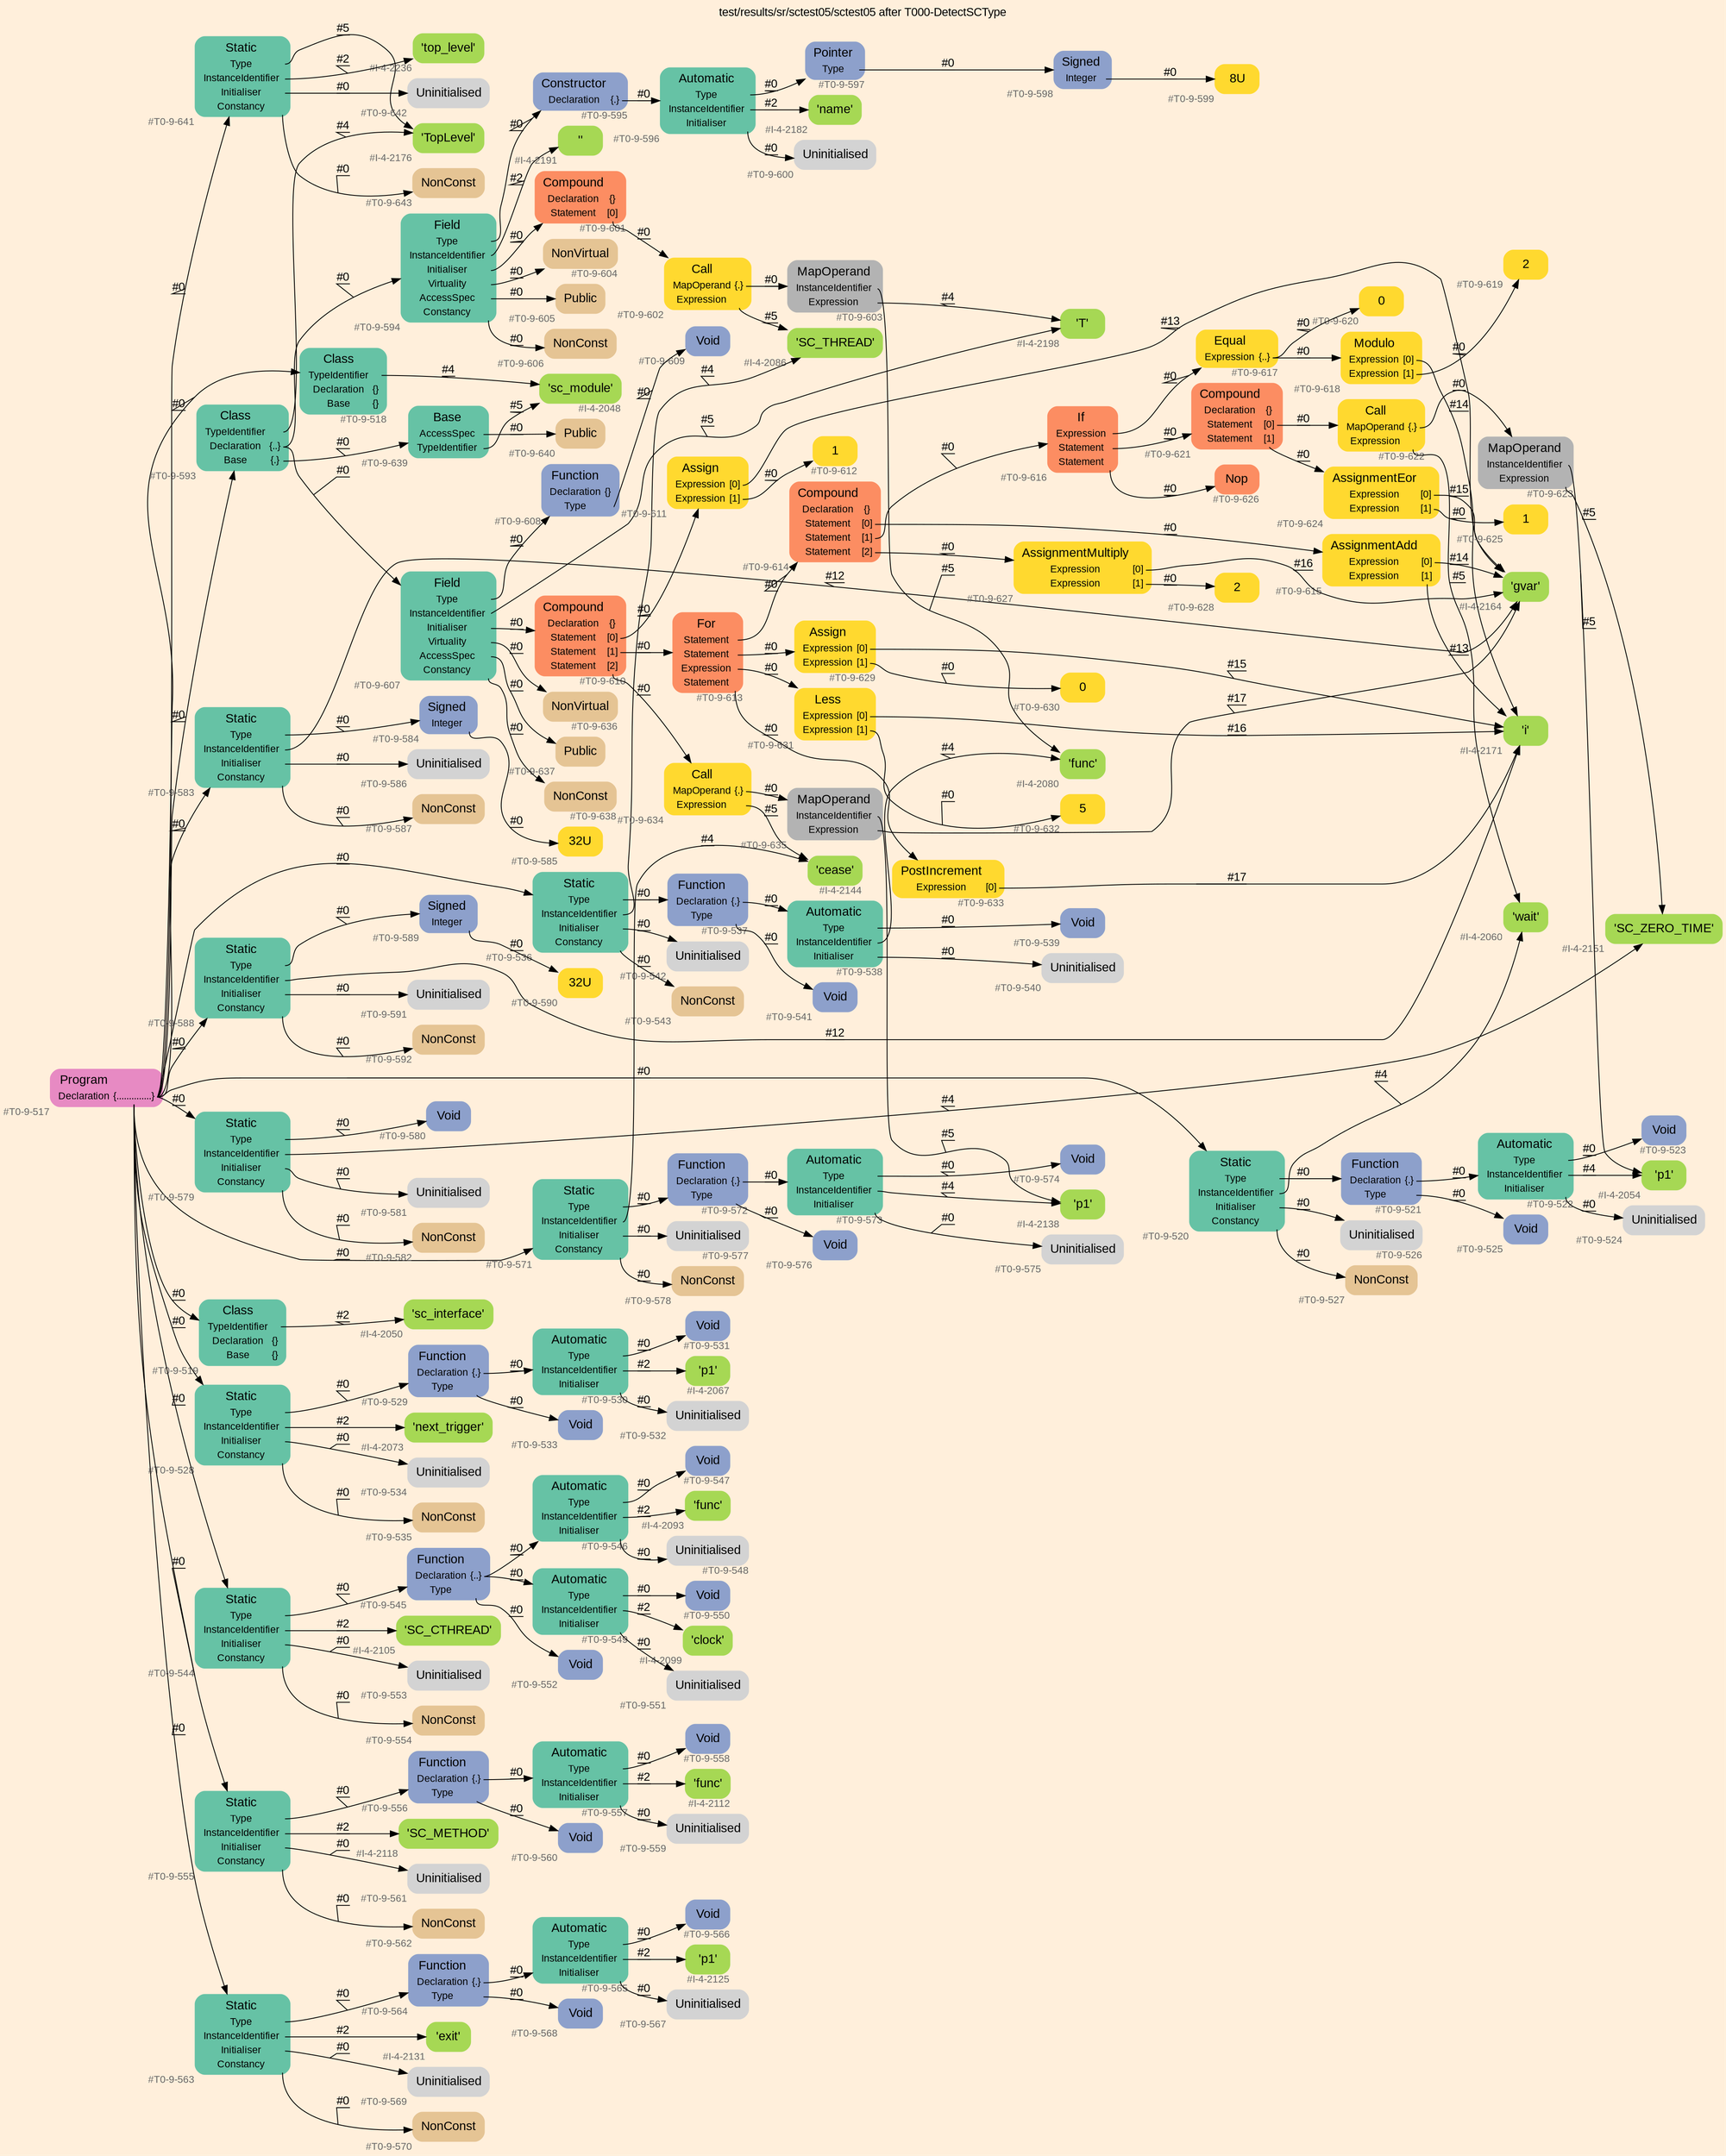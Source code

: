 digraph "test/results/sr/sctest05/sctest05 after T000-DetectSCType" {
label = "test/results/sr/sctest05/sctest05 after T000-DetectSCType"
labelloc = t
graph [
    rankdir = "LR"
    ranksep = 0.3
    bgcolor = antiquewhite1
    color = black
    fontcolor = black
    fontname = "Arial"
];
node [
    fontname = "Arial"
];
edge [
    fontname = "Arial"
];

// -------------------- node figure --------------------
// -------- block #T0-9-517 ----------
"#T0-9-517" [
    fillcolor = "/set28/4"
    xlabel = "#T0-9-517"
    fontsize = "12"
    fontcolor = grey40
    shape = "plaintext"
    label = <<TABLE BORDER="0" CELLBORDER="0" CELLSPACING="0">
     <TR><TD><FONT COLOR="black" POINT-SIZE="15">Program</FONT></TD></TR>
     <TR><TD><FONT COLOR="black" POINT-SIZE="12">Declaration</FONT></TD><TD PORT="port0"><FONT COLOR="black" POINT-SIZE="12">{..............}</FONT></TD></TR>
    </TABLE>>
    style = "rounded,filled"
];

// -------- block #T0-9-518 ----------
"#T0-9-518" [
    fillcolor = "/set28/1"
    xlabel = "#T0-9-518"
    fontsize = "12"
    fontcolor = grey40
    shape = "plaintext"
    label = <<TABLE BORDER="0" CELLBORDER="0" CELLSPACING="0">
     <TR><TD><FONT COLOR="black" POINT-SIZE="15">Class</FONT></TD></TR>
     <TR><TD><FONT COLOR="black" POINT-SIZE="12">TypeIdentifier</FONT></TD><TD PORT="port0"></TD></TR>
     <TR><TD><FONT COLOR="black" POINT-SIZE="12">Declaration</FONT></TD><TD PORT="port1"><FONT COLOR="black" POINT-SIZE="12">{}</FONT></TD></TR>
     <TR><TD><FONT COLOR="black" POINT-SIZE="12">Base</FONT></TD><TD PORT="port2"><FONT COLOR="black" POINT-SIZE="12">{}</FONT></TD></TR>
    </TABLE>>
    style = "rounded,filled"
];

// -------- block #I-4-2048 ----------
"#I-4-2048" [
    fillcolor = "/set28/5"
    xlabel = "#I-4-2048"
    fontsize = "12"
    fontcolor = grey40
    shape = "plaintext"
    label = <<TABLE BORDER="0" CELLBORDER="0" CELLSPACING="0">
     <TR><TD><FONT COLOR="black" POINT-SIZE="15">'sc_module'</FONT></TD></TR>
    </TABLE>>
    style = "rounded,filled"
];

// -------- block #T0-9-519 ----------
"#T0-9-519" [
    fillcolor = "/set28/1"
    xlabel = "#T0-9-519"
    fontsize = "12"
    fontcolor = grey40
    shape = "plaintext"
    label = <<TABLE BORDER="0" CELLBORDER="0" CELLSPACING="0">
     <TR><TD><FONT COLOR="black" POINT-SIZE="15">Class</FONT></TD></TR>
     <TR><TD><FONT COLOR="black" POINT-SIZE="12">TypeIdentifier</FONT></TD><TD PORT="port0"></TD></TR>
     <TR><TD><FONT COLOR="black" POINT-SIZE="12">Declaration</FONT></TD><TD PORT="port1"><FONT COLOR="black" POINT-SIZE="12">{}</FONT></TD></TR>
     <TR><TD><FONT COLOR="black" POINT-SIZE="12">Base</FONT></TD><TD PORT="port2"><FONT COLOR="black" POINT-SIZE="12">{}</FONT></TD></TR>
    </TABLE>>
    style = "rounded,filled"
];

// -------- block #I-4-2050 ----------
"#I-4-2050" [
    fillcolor = "/set28/5"
    xlabel = "#I-4-2050"
    fontsize = "12"
    fontcolor = grey40
    shape = "plaintext"
    label = <<TABLE BORDER="0" CELLBORDER="0" CELLSPACING="0">
     <TR><TD><FONT COLOR="black" POINT-SIZE="15">'sc_interface'</FONT></TD></TR>
    </TABLE>>
    style = "rounded,filled"
];

// -------- block #T0-9-520 ----------
"#T0-9-520" [
    fillcolor = "/set28/1"
    xlabel = "#T0-9-520"
    fontsize = "12"
    fontcolor = grey40
    shape = "plaintext"
    label = <<TABLE BORDER="0" CELLBORDER="0" CELLSPACING="0">
     <TR><TD><FONT COLOR="black" POINT-SIZE="15">Static</FONT></TD></TR>
     <TR><TD><FONT COLOR="black" POINT-SIZE="12">Type</FONT></TD><TD PORT="port0"></TD></TR>
     <TR><TD><FONT COLOR="black" POINT-SIZE="12">InstanceIdentifier</FONT></TD><TD PORT="port1"></TD></TR>
     <TR><TD><FONT COLOR="black" POINT-SIZE="12">Initialiser</FONT></TD><TD PORT="port2"></TD></TR>
     <TR><TD><FONT COLOR="black" POINT-SIZE="12">Constancy</FONT></TD><TD PORT="port3"></TD></TR>
    </TABLE>>
    style = "rounded,filled"
];

// -------- block #T0-9-521 ----------
"#T0-9-521" [
    fillcolor = "/set28/3"
    xlabel = "#T0-9-521"
    fontsize = "12"
    fontcolor = grey40
    shape = "plaintext"
    label = <<TABLE BORDER="0" CELLBORDER="0" CELLSPACING="0">
     <TR><TD><FONT COLOR="black" POINT-SIZE="15">Function</FONT></TD></TR>
     <TR><TD><FONT COLOR="black" POINT-SIZE="12">Declaration</FONT></TD><TD PORT="port0"><FONT COLOR="black" POINT-SIZE="12">{.}</FONT></TD></TR>
     <TR><TD><FONT COLOR="black" POINT-SIZE="12">Type</FONT></TD><TD PORT="port1"></TD></TR>
    </TABLE>>
    style = "rounded,filled"
];

// -------- block #T0-9-522 ----------
"#T0-9-522" [
    fillcolor = "/set28/1"
    xlabel = "#T0-9-522"
    fontsize = "12"
    fontcolor = grey40
    shape = "plaintext"
    label = <<TABLE BORDER="0" CELLBORDER="0" CELLSPACING="0">
     <TR><TD><FONT COLOR="black" POINT-SIZE="15">Automatic</FONT></TD></TR>
     <TR><TD><FONT COLOR="black" POINT-SIZE="12">Type</FONT></TD><TD PORT="port0"></TD></TR>
     <TR><TD><FONT COLOR="black" POINT-SIZE="12">InstanceIdentifier</FONT></TD><TD PORT="port1"></TD></TR>
     <TR><TD><FONT COLOR="black" POINT-SIZE="12">Initialiser</FONT></TD><TD PORT="port2"></TD></TR>
    </TABLE>>
    style = "rounded,filled"
];

// -------- block #T0-9-523 ----------
"#T0-9-523" [
    fillcolor = "/set28/3"
    xlabel = "#T0-9-523"
    fontsize = "12"
    fontcolor = grey40
    shape = "plaintext"
    label = <<TABLE BORDER="0" CELLBORDER="0" CELLSPACING="0">
     <TR><TD><FONT COLOR="black" POINT-SIZE="15">Void</FONT></TD></TR>
    </TABLE>>
    style = "rounded,filled"
];

// -------- block #I-4-2054 ----------
"#I-4-2054" [
    fillcolor = "/set28/5"
    xlabel = "#I-4-2054"
    fontsize = "12"
    fontcolor = grey40
    shape = "plaintext"
    label = <<TABLE BORDER="0" CELLBORDER="0" CELLSPACING="0">
     <TR><TD><FONT COLOR="black" POINT-SIZE="15">'p1'</FONT></TD></TR>
    </TABLE>>
    style = "rounded,filled"
];

// -------- block #T0-9-524 ----------
"#T0-9-524" [
    xlabel = "#T0-9-524"
    fontsize = "12"
    fontcolor = grey40
    shape = "plaintext"
    label = <<TABLE BORDER="0" CELLBORDER="0" CELLSPACING="0">
     <TR><TD><FONT COLOR="black" POINT-SIZE="15">Uninitialised</FONT></TD></TR>
    </TABLE>>
    style = "rounded,filled"
];

// -------- block #T0-9-525 ----------
"#T0-9-525" [
    fillcolor = "/set28/3"
    xlabel = "#T0-9-525"
    fontsize = "12"
    fontcolor = grey40
    shape = "plaintext"
    label = <<TABLE BORDER="0" CELLBORDER="0" CELLSPACING="0">
     <TR><TD><FONT COLOR="black" POINT-SIZE="15">Void</FONT></TD></TR>
    </TABLE>>
    style = "rounded,filled"
];

// -------- block #I-4-2060 ----------
"#I-4-2060" [
    fillcolor = "/set28/5"
    xlabel = "#I-4-2060"
    fontsize = "12"
    fontcolor = grey40
    shape = "plaintext"
    label = <<TABLE BORDER="0" CELLBORDER="0" CELLSPACING="0">
     <TR><TD><FONT COLOR="black" POINT-SIZE="15">'wait'</FONT></TD></TR>
    </TABLE>>
    style = "rounded,filled"
];

// -------- block #T0-9-526 ----------
"#T0-9-526" [
    xlabel = "#T0-9-526"
    fontsize = "12"
    fontcolor = grey40
    shape = "plaintext"
    label = <<TABLE BORDER="0" CELLBORDER="0" CELLSPACING="0">
     <TR><TD><FONT COLOR="black" POINT-SIZE="15">Uninitialised</FONT></TD></TR>
    </TABLE>>
    style = "rounded,filled"
];

// -------- block #T0-9-527 ----------
"#T0-9-527" [
    fillcolor = "/set28/7"
    xlabel = "#T0-9-527"
    fontsize = "12"
    fontcolor = grey40
    shape = "plaintext"
    label = <<TABLE BORDER="0" CELLBORDER="0" CELLSPACING="0">
     <TR><TD><FONT COLOR="black" POINT-SIZE="15">NonConst</FONT></TD></TR>
    </TABLE>>
    style = "rounded,filled"
];

// -------- block #T0-9-528 ----------
"#T0-9-528" [
    fillcolor = "/set28/1"
    xlabel = "#T0-9-528"
    fontsize = "12"
    fontcolor = grey40
    shape = "plaintext"
    label = <<TABLE BORDER="0" CELLBORDER="0" CELLSPACING="0">
     <TR><TD><FONT COLOR="black" POINT-SIZE="15">Static</FONT></TD></TR>
     <TR><TD><FONT COLOR="black" POINT-SIZE="12">Type</FONT></TD><TD PORT="port0"></TD></TR>
     <TR><TD><FONT COLOR="black" POINT-SIZE="12">InstanceIdentifier</FONT></TD><TD PORT="port1"></TD></TR>
     <TR><TD><FONT COLOR="black" POINT-SIZE="12">Initialiser</FONT></TD><TD PORT="port2"></TD></TR>
     <TR><TD><FONT COLOR="black" POINT-SIZE="12">Constancy</FONT></TD><TD PORT="port3"></TD></TR>
    </TABLE>>
    style = "rounded,filled"
];

// -------- block #T0-9-529 ----------
"#T0-9-529" [
    fillcolor = "/set28/3"
    xlabel = "#T0-9-529"
    fontsize = "12"
    fontcolor = grey40
    shape = "plaintext"
    label = <<TABLE BORDER="0" CELLBORDER="0" CELLSPACING="0">
     <TR><TD><FONT COLOR="black" POINT-SIZE="15">Function</FONT></TD></TR>
     <TR><TD><FONT COLOR="black" POINT-SIZE="12">Declaration</FONT></TD><TD PORT="port0"><FONT COLOR="black" POINT-SIZE="12">{.}</FONT></TD></TR>
     <TR><TD><FONT COLOR="black" POINT-SIZE="12">Type</FONT></TD><TD PORT="port1"></TD></TR>
    </TABLE>>
    style = "rounded,filled"
];

// -------- block #T0-9-530 ----------
"#T0-9-530" [
    fillcolor = "/set28/1"
    xlabel = "#T0-9-530"
    fontsize = "12"
    fontcolor = grey40
    shape = "plaintext"
    label = <<TABLE BORDER="0" CELLBORDER="0" CELLSPACING="0">
     <TR><TD><FONT COLOR="black" POINT-SIZE="15">Automatic</FONT></TD></TR>
     <TR><TD><FONT COLOR="black" POINT-SIZE="12">Type</FONT></TD><TD PORT="port0"></TD></TR>
     <TR><TD><FONT COLOR="black" POINT-SIZE="12">InstanceIdentifier</FONT></TD><TD PORT="port1"></TD></TR>
     <TR><TD><FONT COLOR="black" POINT-SIZE="12">Initialiser</FONT></TD><TD PORT="port2"></TD></TR>
    </TABLE>>
    style = "rounded,filled"
];

// -------- block #T0-9-531 ----------
"#T0-9-531" [
    fillcolor = "/set28/3"
    xlabel = "#T0-9-531"
    fontsize = "12"
    fontcolor = grey40
    shape = "plaintext"
    label = <<TABLE BORDER="0" CELLBORDER="0" CELLSPACING="0">
     <TR><TD><FONT COLOR="black" POINT-SIZE="15">Void</FONT></TD></TR>
    </TABLE>>
    style = "rounded,filled"
];

// -------- block #I-4-2067 ----------
"#I-4-2067" [
    fillcolor = "/set28/5"
    xlabel = "#I-4-2067"
    fontsize = "12"
    fontcolor = grey40
    shape = "plaintext"
    label = <<TABLE BORDER="0" CELLBORDER="0" CELLSPACING="0">
     <TR><TD><FONT COLOR="black" POINT-SIZE="15">'p1'</FONT></TD></TR>
    </TABLE>>
    style = "rounded,filled"
];

// -------- block #T0-9-532 ----------
"#T0-9-532" [
    xlabel = "#T0-9-532"
    fontsize = "12"
    fontcolor = grey40
    shape = "plaintext"
    label = <<TABLE BORDER="0" CELLBORDER="0" CELLSPACING="0">
     <TR><TD><FONT COLOR="black" POINT-SIZE="15">Uninitialised</FONT></TD></TR>
    </TABLE>>
    style = "rounded,filled"
];

// -------- block #T0-9-533 ----------
"#T0-9-533" [
    fillcolor = "/set28/3"
    xlabel = "#T0-9-533"
    fontsize = "12"
    fontcolor = grey40
    shape = "plaintext"
    label = <<TABLE BORDER="0" CELLBORDER="0" CELLSPACING="0">
     <TR><TD><FONT COLOR="black" POINT-SIZE="15">Void</FONT></TD></TR>
    </TABLE>>
    style = "rounded,filled"
];

// -------- block #I-4-2073 ----------
"#I-4-2073" [
    fillcolor = "/set28/5"
    xlabel = "#I-4-2073"
    fontsize = "12"
    fontcolor = grey40
    shape = "plaintext"
    label = <<TABLE BORDER="0" CELLBORDER="0" CELLSPACING="0">
     <TR><TD><FONT COLOR="black" POINT-SIZE="15">'next_trigger'</FONT></TD></TR>
    </TABLE>>
    style = "rounded,filled"
];

// -------- block #T0-9-534 ----------
"#T0-9-534" [
    xlabel = "#T0-9-534"
    fontsize = "12"
    fontcolor = grey40
    shape = "plaintext"
    label = <<TABLE BORDER="0" CELLBORDER="0" CELLSPACING="0">
     <TR><TD><FONT COLOR="black" POINT-SIZE="15">Uninitialised</FONT></TD></TR>
    </TABLE>>
    style = "rounded,filled"
];

// -------- block #T0-9-535 ----------
"#T0-9-535" [
    fillcolor = "/set28/7"
    xlabel = "#T0-9-535"
    fontsize = "12"
    fontcolor = grey40
    shape = "plaintext"
    label = <<TABLE BORDER="0" CELLBORDER="0" CELLSPACING="0">
     <TR><TD><FONT COLOR="black" POINT-SIZE="15">NonConst</FONT></TD></TR>
    </TABLE>>
    style = "rounded,filled"
];

// -------- block #T0-9-536 ----------
"#T0-9-536" [
    fillcolor = "/set28/1"
    xlabel = "#T0-9-536"
    fontsize = "12"
    fontcolor = grey40
    shape = "plaintext"
    label = <<TABLE BORDER="0" CELLBORDER="0" CELLSPACING="0">
     <TR><TD><FONT COLOR="black" POINT-SIZE="15">Static</FONT></TD></TR>
     <TR><TD><FONT COLOR="black" POINT-SIZE="12">Type</FONT></TD><TD PORT="port0"></TD></TR>
     <TR><TD><FONT COLOR="black" POINT-SIZE="12">InstanceIdentifier</FONT></TD><TD PORT="port1"></TD></TR>
     <TR><TD><FONT COLOR="black" POINT-SIZE="12">Initialiser</FONT></TD><TD PORT="port2"></TD></TR>
     <TR><TD><FONT COLOR="black" POINT-SIZE="12">Constancy</FONT></TD><TD PORT="port3"></TD></TR>
    </TABLE>>
    style = "rounded,filled"
];

// -------- block #T0-9-537 ----------
"#T0-9-537" [
    fillcolor = "/set28/3"
    xlabel = "#T0-9-537"
    fontsize = "12"
    fontcolor = grey40
    shape = "plaintext"
    label = <<TABLE BORDER="0" CELLBORDER="0" CELLSPACING="0">
     <TR><TD><FONT COLOR="black" POINT-SIZE="15">Function</FONT></TD></TR>
     <TR><TD><FONT COLOR="black" POINT-SIZE="12">Declaration</FONT></TD><TD PORT="port0"><FONT COLOR="black" POINT-SIZE="12">{.}</FONT></TD></TR>
     <TR><TD><FONT COLOR="black" POINT-SIZE="12">Type</FONT></TD><TD PORT="port1"></TD></TR>
    </TABLE>>
    style = "rounded,filled"
];

// -------- block #T0-9-538 ----------
"#T0-9-538" [
    fillcolor = "/set28/1"
    xlabel = "#T0-9-538"
    fontsize = "12"
    fontcolor = grey40
    shape = "plaintext"
    label = <<TABLE BORDER="0" CELLBORDER="0" CELLSPACING="0">
     <TR><TD><FONT COLOR="black" POINT-SIZE="15">Automatic</FONT></TD></TR>
     <TR><TD><FONT COLOR="black" POINT-SIZE="12">Type</FONT></TD><TD PORT="port0"></TD></TR>
     <TR><TD><FONT COLOR="black" POINT-SIZE="12">InstanceIdentifier</FONT></TD><TD PORT="port1"></TD></TR>
     <TR><TD><FONT COLOR="black" POINT-SIZE="12">Initialiser</FONT></TD><TD PORT="port2"></TD></TR>
    </TABLE>>
    style = "rounded,filled"
];

// -------- block #T0-9-539 ----------
"#T0-9-539" [
    fillcolor = "/set28/3"
    xlabel = "#T0-9-539"
    fontsize = "12"
    fontcolor = grey40
    shape = "plaintext"
    label = <<TABLE BORDER="0" CELLBORDER="0" CELLSPACING="0">
     <TR><TD><FONT COLOR="black" POINT-SIZE="15">Void</FONT></TD></TR>
    </TABLE>>
    style = "rounded,filled"
];

// -------- block #I-4-2080 ----------
"#I-4-2080" [
    fillcolor = "/set28/5"
    xlabel = "#I-4-2080"
    fontsize = "12"
    fontcolor = grey40
    shape = "plaintext"
    label = <<TABLE BORDER="0" CELLBORDER="0" CELLSPACING="0">
     <TR><TD><FONT COLOR="black" POINT-SIZE="15">'func'</FONT></TD></TR>
    </TABLE>>
    style = "rounded,filled"
];

// -------- block #T0-9-540 ----------
"#T0-9-540" [
    xlabel = "#T0-9-540"
    fontsize = "12"
    fontcolor = grey40
    shape = "plaintext"
    label = <<TABLE BORDER="0" CELLBORDER="0" CELLSPACING="0">
     <TR><TD><FONT COLOR="black" POINT-SIZE="15">Uninitialised</FONT></TD></TR>
    </TABLE>>
    style = "rounded,filled"
];

// -------- block #T0-9-541 ----------
"#T0-9-541" [
    fillcolor = "/set28/3"
    xlabel = "#T0-9-541"
    fontsize = "12"
    fontcolor = grey40
    shape = "plaintext"
    label = <<TABLE BORDER="0" CELLBORDER="0" CELLSPACING="0">
     <TR><TD><FONT COLOR="black" POINT-SIZE="15">Void</FONT></TD></TR>
    </TABLE>>
    style = "rounded,filled"
];

// -------- block #I-4-2086 ----------
"#I-4-2086" [
    fillcolor = "/set28/5"
    xlabel = "#I-4-2086"
    fontsize = "12"
    fontcolor = grey40
    shape = "plaintext"
    label = <<TABLE BORDER="0" CELLBORDER="0" CELLSPACING="0">
     <TR><TD><FONT COLOR="black" POINT-SIZE="15">'SC_THREAD'</FONT></TD></TR>
    </TABLE>>
    style = "rounded,filled"
];

// -------- block #T0-9-542 ----------
"#T0-9-542" [
    xlabel = "#T0-9-542"
    fontsize = "12"
    fontcolor = grey40
    shape = "plaintext"
    label = <<TABLE BORDER="0" CELLBORDER="0" CELLSPACING="0">
     <TR><TD><FONT COLOR="black" POINT-SIZE="15">Uninitialised</FONT></TD></TR>
    </TABLE>>
    style = "rounded,filled"
];

// -------- block #T0-9-543 ----------
"#T0-9-543" [
    fillcolor = "/set28/7"
    xlabel = "#T0-9-543"
    fontsize = "12"
    fontcolor = grey40
    shape = "plaintext"
    label = <<TABLE BORDER="0" CELLBORDER="0" CELLSPACING="0">
     <TR><TD><FONT COLOR="black" POINT-SIZE="15">NonConst</FONT></TD></TR>
    </TABLE>>
    style = "rounded,filled"
];

// -------- block #T0-9-544 ----------
"#T0-9-544" [
    fillcolor = "/set28/1"
    xlabel = "#T0-9-544"
    fontsize = "12"
    fontcolor = grey40
    shape = "plaintext"
    label = <<TABLE BORDER="0" CELLBORDER="0" CELLSPACING="0">
     <TR><TD><FONT COLOR="black" POINT-SIZE="15">Static</FONT></TD></TR>
     <TR><TD><FONT COLOR="black" POINT-SIZE="12">Type</FONT></TD><TD PORT="port0"></TD></TR>
     <TR><TD><FONT COLOR="black" POINT-SIZE="12">InstanceIdentifier</FONT></TD><TD PORT="port1"></TD></TR>
     <TR><TD><FONT COLOR="black" POINT-SIZE="12">Initialiser</FONT></TD><TD PORT="port2"></TD></TR>
     <TR><TD><FONT COLOR="black" POINT-SIZE="12">Constancy</FONT></TD><TD PORT="port3"></TD></TR>
    </TABLE>>
    style = "rounded,filled"
];

// -------- block #T0-9-545 ----------
"#T0-9-545" [
    fillcolor = "/set28/3"
    xlabel = "#T0-9-545"
    fontsize = "12"
    fontcolor = grey40
    shape = "plaintext"
    label = <<TABLE BORDER="0" CELLBORDER="0" CELLSPACING="0">
     <TR><TD><FONT COLOR="black" POINT-SIZE="15">Function</FONT></TD></TR>
     <TR><TD><FONT COLOR="black" POINT-SIZE="12">Declaration</FONT></TD><TD PORT="port0"><FONT COLOR="black" POINT-SIZE="12">{..}</FONT></TD></TR>
     <TR><TD><FONT COLOR="black" POINT-SIZE="12">Type</FONT></TD><TD PORT="port1"></TD></TR>
    </TABLE>>
    style = "rounded,filled"
];

// -------- block #T0-9-546 ----------
"#T0-9-546" [
    fillcolor = "/set28/1"
    xlabel = "#T0-9-546"
    fontsize = "12"
    fontcolor = grey40
    shape = "plaintext"
    label = <<TABLE BORDER="0" CELLBORDER="0" CELLSPACING="0">
     <TR><TD><FONT COLOR="black" POINT-SIZE="15">Automatic</FONT></TD></TR>
     <TR><TD><FONT COLOR="black" POINT-SIZE="12">Type</FONT></TD><TD PORT="port0"></TD></TR>
     <TR><TD><FONT COLOR="black" POINT-SIZE="12">InstanceIdentifier</FONT></TD><TD PORT="port1"></TD></TR>
     <TR><TD><FONT COLOR="black" POINT-SIZE="12">Initialiser</FONT></TD><TD PORT="port2"></TD></TR>
    </TABLE>>
    style = "rounded,filled"
];

// -------- block #T0-9-547 ----------
"#T0-9-547" [
    fillcolor = "/set28/3"
    xlabel = "#T0-9-547"
    fontsize = "12"
    fontcolor = grey40
    shape = "plaintext"
    label = <<TABLE BORDER="0" CELLBORDER="0" CELLSPACING="0">
     <TR><TD><FONT COLOR="black" POINT-SIZE="15">Void</FONT></TD></TR>
    </TABLE>>
    style = "rounded,filled"
];

// -------- block #I-4-2093 ----------
"#I-4-2093" [
    fillcolor = "/set28/5"
    xlabel = "#I-4-2093"
    fontsize = "12"
    fontcolor = grey40
    shape = "plaintext"
    label = <<TABLE BORDER="0" CELLBORDER="0" CELLSPACING="0">
     <TR><TD><FONT COLOR="black" POINT-SIZE="15">'func'</FONT></TD></TR>
    </TABLE>>
    style = "rounded,filled"
];

// -------- block #T0-9-548 ----------
"#T0-9-548" [
    xlabel = "#T0-9-548"
    fontsize = "12"
    fontcolor = grey40
    shape = "plaintext"
    label = <<TABLE BORDER="0" CELLBORDER="0" CELLSPACING="0">
     <TR><TD><FONT COLOR="black" POINT-SIZE="15">Uninitialised</FONT></TD></TR>
    </TABLE>>
    style = "rounded,filled"
];

// -------- block #T0-9-549 ----------
"#T0-9-549" [
    fillcolor = "/set28/1"
    xlabel = "#T0-9-549"
    fontsize = "12"
    fontcolor = grey40
    shape = "plaintext"
    label = <<TABLE BORDER="0" CELLBORDER="0" CELLSPACING="0">
     <TR><TD><FONT COLOR="black" POINT-SIZE="15">Automatic</FONT></TD></TR>
     <TR><TD><FONT COLOR="black" POINT-SIZE="12">Type</FONT></TD><TD PORT="port0"></TD></TR>
     <TR><TD><FONT COLOR="black" POINT-SIZE="12">InstanceIdentifier</FONT></TD><TD PORT="port1"></TD></TR>
     <TR><TD><FONT COLOR="black" POINT-SIZE="12">Initialiser</FONT></TD><TD PORT="port2"></TD></TR>
    </TABLE>>
    style = "rounded,filled"
];

// -------- block #T0-9-550 ----------
"#T0-9-550" [
    fillcolor = "/set28/3"
    xlabel = "#T0-9-550"
    fontsize = "12"
    fontcolor = grey40
    shape = "plaintext"
    label = <<TABLE BORDER="0" CELLBORDER="0" CELLSPACING="0">
     <TR><TD><FONT COLOR="black" POINT-SIZE="15">Void</FONT></TD></TR>
    </TABLE>>
    style = "rounded,filled"
];

// -------- block #I-4-2099 ----------
"#I-4-2099" [
    fillcolor = "/set28/5"
    xlabel = "#I-4-2099"
    fontsize = "12"
    fontcolor = grey40
    shape = "plaintext"
    label = <<TABLE BORDER="0" CELLBORDER="0" CELLSPACING="0">
     <TR><TD><FONT COLOR="black" POINT-SIZE="15">'clock'</FONT></TD></TR>
    </TABLE>>
    style = "rounded,filled"
];

// -------- block #T0-9-551 ----------
"#T0-9-551" [
    xlabel = "#T0-9-551"
    fontsize = "12"
    fontcolor = grey40
    shape = "plaintext"
    label = <<TABLE BORDER="0" CELLBORDER="0" CELLSPACING="0">
     <TR><TD><FONT COLOR="black" POINT-SIZE="15">Uninitialised</FONT></TD></TR>
    </TABLE>>
    style = "rounded,filled"
];

// -------- block #T0-9-552 ----------
"#T0-9-552" [
    fillcolor = "/set28/3"
    xlabel = "#T0-9-552"
    fontsize = "12"
    fontcolor = grey40
    shape = "plaintext"
    label = <<TABLE BORDER="0" CELLBORDER="0" CELLSPACING="0">
     <TR><TD><FONT COLOR="black" POINT-SIZE="15">Void</FONT></TD></TR>
    </TABLE>>
    style = "rounded,filled"
];

// -------- block #I-4-2105 ----------
"#I-4-2105" [
    fillcolor = "/set28/5"
    xlabel = "#I-4-2105"
    fontsize = "12"
    fontcolor = grey40
    shape = "plaintext"
    label = <<TABLE BORDER="0" CELLBORDER="0" CELLSPACING="0">
     <TR><TD><FONT COLOR="black" POINT-SIZE="15">'SC_CTHREAD'</FONT></TD></TR>
    </TABLE>>
    style = "rounded,filled"
];

// -------- block #T0-9-553 ----------
"#T0-9-553" [
    xlabel = "#T0-9-553"
    fontsize = "12"
    fontcolor = grey40
    shape = "plaintext"
    label = <<TABLE BORDER="0" CELLBORDER="0" CELLSPACING="0">
     <TR><TD><FONT COLOR="black" POINT-SIZE="15">Uninitialised</FONT></TD></TR>
    </TABLE>>
    style = "rounded,filled"
];

// -------- block #T0-9-554 ----------
"#T0-9-554" [
    fillcolor = "/set28/7"
    xlabel = "#T0-9-554"
    fontsize = "12"
    fontcolor = grey40
    shape = "plaintext"
    label = <<TABLE BORDER="0" CELLBORDER="0" CELLSPACING="0">
     <TR><TD><FONT COLOR="black" POINT-SIZE="15">NonConst</FONT></TD></TR>
    </TABLE>>
    style = "rounded,filled"
];

// -------- block #T0-9-555 ----------
"#T0-9-555" [
    fillcolor = "/set28/1"
    xlabel = "#T0-9-555"
    fontsize = "12"
    fontcolor = grey40
    shape = "plaintext"
    label = <<TABLE BORDER="0" CELLBORDER="0" CELLSPACING="0">
     <TR><TD><FONT COLOR="black" POINT-SIZE="15">Static</FONT></TD></TR>
     <TR><TD><FONT COLOR="black" POINT-SIZE="12">Type</FONT></TD><TD PORT="port0"></TD></TR>
     <TR><TD><FONT COLOR="black" POINT-SIZE="12">InstanceIdentifier</FONT></TD><TD PORT="port1"></TD></TR>
     <TR><TD><FONT COLOR="black" POINT-SIZE="12">Initialiser</FONT></TD><TD PORT="port2"></TD></TR>
     <TR><TD><FONT COLOR="black" POINT-SIZE="12">Constancy</FONT></TD><TD PORT="port3"></TD></TR>
    </TABLE>>
    style = "rounded,filled"
];

// -------- block #T0-9-556 ----------
"#T0-9-556" [
    fillcolor = "/set28/3"
    xlabel = "#T0-9-556"
    fontsize = "12"
    fontcolor = grey40
    shape = "plaintext"
    label = <<TABLE BORDER="0" CELLBORDER="0" CELLSPACING="0">
     <TR><TD><FONT COLOR="black" POINT-SIZE="15">Function</FONT></TD></TR>
     <TR><TD><FONT COLOR="black" POINT-SIZE="12">Declaration</FONT></TD><TD PORT="port0"><FONT COLOR="black" POINT-SIZE="12">{.}</FONT></TD></TR>
     <TR><TD><FONT COLOR="black" POINT-SIZE="12">Type</FONT></TD><TD PORT="port1"></TD></TR>
    </TABLE>>
    style = "rounded,filled"
];

// -------- block #T0-9-557 ----------
"#T0-9-557" [
    fillcolor = "/set28/1"
    xlabel = "#T0-9-557"
    fontsize = "12"
    fontcolor = grey40
    shape = "plaintext"
    label = <<TABLE BORDER="0" CELLBORDER="0" CELLSPACING="0">
     <TR><TD><FONT COLOR="black" POINT-SIZE="15">Automatic</FONT></TD></TR>
     <TR><TD><FONT COLOR="black" POINT-SIZE="12">Type</FONT></TD><TD PORT="port0"></TD></TR>
     <TR><TD><FONT COLOR="black" POINT-SIZE="12">InstanceIdentifier</FONT></TD><TD PORT="port1"></TD></TR>
     <TR><TD><FONT COLOR="black" POINT-SIZE="12">Initialiser</FONT></TD><TD PORT="port2"></TD></TR>
    </TABLE>>
    style = "rounded,filled"
];

// -------- block #T0-9-558 ----------
"#T0-9-558" [
    fillcolor = "/set28/3"
    xlabel = "#T0-9-558"
    fontsize = "12"
    fontcolor = grey40
    shape = "plaintext"
    label = <<TABLE BORDER="0" CELLBORDER="0" CELLSPACING="0">
     <TR><TD><FONT COLOR="black" POINT-SIZE="15">Void</FONT></TD></TR>
    </TABLE>>
    style = "rounded,filled"
];

// -------- block #I-4-2112 ----------
"#I-4-2112" [
    fillcolor = "/set28/5"
    xlabel = "#I-4-2112"
    fontsize = "12"
    fontcolor = grey40
    shape = "plaintext"
    label = <<TABLE BORDER="0" CELLBORDER="0" CELLSPACING="0">
     <TR><TD><FONT COLOR="black" POINT-SIZE="15">'func'</FONT></TD></TR>
    </TABLE>>
    style = "rounded,filled"
];

// -------- block #T0-9-559 ----------
"#T0-9-559" [
    xlabel = "#T0-9-559"
    fontsize = "12"
    fontcolor = grey40
    shape = "plaintext"
    label = <<TABLE BORDER="0" CELLBORDER="0" CELLSPACING="0">
     <TR><TD><FONT COLOR="black" POINT-SIZE="15">Uninitialised</FONT></TD></TR>
    </TABLE>>
    style = "rounded,filled"
];

// -------- block #T0-9-560 ----------
"#T0-9-560" [
    fillcolor = "/set28/3"
    xlabel = "#T0-9-560"
    fontsize = "12"
    fontcolor = grey40
    shape = "plaintext"
    label = <<TABLE BORDER="0" CELLBORDER="0" CELLSPACING="0">
     <TR><TD><FONT COLOR="black" POINT-SIZE="15">Void</FONT></TD></TR>
    </TABLE>>
    style = "rounded,filled"
];

// -------- block #I-4-2118 ----------
"#I-4-2118" [
    fillcolor = "/set28/5"
    xlabel = "#I-4-2118"
    fontsize = "12"
    fontcolor = grey40
    shape = "plaintext"
    label = <<TABLE BORDER="0" CELLBORDER="0" CELLSPACING="0">
     <TR><TD><FONT COLOR="black" POINT-SIZE="15">'SC_METHOD'</FONT></TD></TR>
    </TABLE>>
    style = "rounded,filled"
];

// -------- block #T0-9-561 ----------
"#T0-9-561" [
    xlabel = "#T0-9-561"
    fontsize = "12"
    fontcolor = grey40
    shape = "plaintext"
    label = <<TABLE BORDER="0" CELLBORDER="0" CELLSPACING="0">
     <TR><TD><FONT COLOR="black" POINT-SIZE="15">Uninitialised</FONT></TD></TR>
    </TABLE>>
    style = "rounded,filled"
];

// -------- block #T0-9-562 ----------
"#T0-9-562" [
    fillcolor = "/set28/7"
    xlabel = "#T0-9-562"
    fontsize = "12"
    fontcolor = grey40
    shape = "plaintext"
    label = <<TABLE BORDER="0" CELLBORDER="0" CELLSPACING="0">
     <TR><TD><FONT COLOR="black" POINT-SIZE="15">NonConst</FONT></TD></TR>
    </TABLE>>
    style = "rounded,filled"
];

// -------- block #T0-9-563 ----------
"#T0-9-563" [
    fillcolor = "/set28/1"
    xlabel = "#T0-9-563"
    fontsize = "12"
    fontcolor = grey40
    shape = "plaintext"
    label = <<TABLE BORDER="0" CELLBORDER="0" CELLSPACING="0">
     <TR><TD><FONT COLOR="black" POINT-SIZE="15">Static</FONT></TD></TR>
     <TR><TD><FONT COLOR="black" POINT-SIZE="12">Type</FONT></TD><TD PORT="port0"></TD></TR>
     <TR><TD><FONT COLOR="black" POINT-SIZE="12">InstanceIdentifier</FONT></TD><TD PORT="port1"></TD></TR>
     <TR><TD><FONT COLOR="black" POINT-SIZE="12">Initialiser</FONT></TD><TD PORT="port2"></TD></TR>
     <TR><TD><FONT COLOR="black" POINT-SIZE="12">Constancy</FONT></TD><TD PORT="port3"></TD></TR>
    </TABLE>>
    style = "rounded,filled"
];

// -------- block #T0-9-564 ----------
"#T0-9-564" [
    fillcolor = "/set28/3"
    xlabel = "#T0-9-564"
    fontsize = "12"
    fontcolor = grey40
    shape = "plaintext"
    label = <<TABLE BORDER="0" CELLBORDER="0" CELLSPACING="0">
     <TR><TD><FONT COLOR="black" POINT-SIZE="15">Function</FONT></TD></TR>
     <TR><TD><FONT COLOR="black" POINT-SIZE="12">Declaration</FONT></TD><TD PORT="port0"><FONT COLOR="black" POINT-SIZE="12">{.}</FONT></TD></TR>
     <TR><TD><FONT COLOR="black" POINT-SIZE="12">Type</FONT></TD><TD PORT="port1"></TD></TR>
    </TABLE>>
    style = "rounded,filled"
];

// -------- block #T0-9-565 ----------
"#T0-9-565" [
    fillcolor = "/set28/1"
    xlabel = "#T0-9-565"
    fontsize = "12"
    fontcolor = grey40
    shape = "plaintext"
    label = <<TABLE BORDER="0" CELLBORDER="0" CELLSPACING="0">
     <TR><TD><FONT COLOR="black" POINT-SIZE="15">Automatic</FONT></TD></TR>
     <TR><TD><FONT COLOR="black" POINT-SIZE="12">Type</FONT></TD><TD PORT="port0"></TD></TR>
     <TR><TD><FONT COLOR="black" POINT-SIZE="12">InstanceIdentifier</FONT></TD><TD PORT="port1"></TD></TR>
     <TR><TD><FONT COLOR="black" POINT-SIZE="12">Initialiser</FONT></TD><TD PORT="port2"></TD></TR>
    </TABLE>>
    style = "rounded,filled"
];

// -------- block #T0-9-566 ----------
"#T0-9-566" [
    fillcolor = "/set28/3"
    xlabel = "#T0-9-566"
    fontsize = "12"
    fontcolor = grey40
    shape = "plaintext"
    label = <<TABLE BORDER="0" CELLBORDER="0" CELLSPACING="0">
     <TR><TD><FONT COLOR="black" POINT-SIZE="15">Void</FONT></TD></TR>
    </TABLE>>
    style = "rounded,filled"
];

// -------- block #I-4-2125 ----------
"#I-4-2125" [
    fillcolor = "/set28/5"
    xlabel = "#I-4-2125"
    fontsize = "12"
    fontcolor = grey40
    shape = "plaintext"
    label = <<TABLE BORDER="0" CELLBORDER="0" CELLSPACING="0">
     <TR><TD><FONT COLOR="black" POINT-SIZE="15">'p1'</FONT></TD></TR>
    </TABLE>>
    style = "rounded,filled"
];

// -------- block #T0-9-567 ----------
"#T0-9-567" [
    xlabel = "#T0-9-567"
    fontsize = "12"
    fontcolor = grey40
    shape = "plaintext"
    label = <<TABLE BORDER="0" CELLBORDER="0" CELLSPACING="0">
     <TR><TD><FONT COLOR="black" POINT-SIZE="15">Uninitialised</FONT></TD></TR>
    </TABLE>>
    style = "rounded,filled"
];

// -------- block #T0-9-568 ----------
"#T0-9-568" [
    fillcolor = "/set28/3"
    xlabel = "#T0-9-568"
    fontsize = "12"
    fontcolor = grey40
    shape = "plaintext"
    label = <<TABLE BORDER="0" CELLBORDER="0" CELLSPACING="0">
     <TR><TD><FONT COLOR="black" POINT-SIZE="15">Void</FONT></TD></TR>
    </TABLE>>
    style = "rounded,filled"
];

// -------- block #I-4-2131 ----------
"#I-4-2131" [
    fillcolor = "/set28/5"
    xlabel = "#I-4-2131"
    fontsize = "12"
    fontcolor = grey40
    shape = "plaintext"
    label = <<TABLE BORDER="0" CELLBORDER="0" CELLSPACING="0">
     <TR><TD><FONT COLOR="black" POINT-SIZE="15">'exit'</FONT></TD></TR>
    </TABLE>>
    style = "rounded,filled"
];

// -------- block #T0-9-569 ----------
"#T0-9-569" [
    xlabel = "#T0-9-569"
    fontsize = "12"
    fontcolor = grey40
    shape = "plaintext"
    label = <<TABLE BORDER="0" CELLBORDER="0" CELLSPACING="0">
     <TR><TD><FONT COLOR="black" POINT-SIZE="15">Uninitialised</FONT></TD></TR>
    </TABLE>>
    style = "rounded,filled"
];

// -------- block #T0-9-570 ----------
"#T0-9-570" [
    fillcolor = "/set28/7"
    xlabel = "#T0-9-570"
    fontsize = "12"
    fontcolor = grey40
    shape = "plaintext"
    label = <<TABLE BORDER="0" CELLBORDER="0" CELLSPACING="0">
     <TR><TD><FONT COLOR="black" POINT-SIZE="15">NonConst</FONT></TD></TR>
    </TABLE>>
    style = "rounded,filled"
];

// -------- block #T0-9-571 ----------
"#T0-9-571" [
    fillcolor = "/set28/1"
    xlabel = "#T0-9-571"
    fontsize = "12"
    fontcolor = grey40
    shape = "plaintext"
    label = <<TABLE BORDER="0" CELLBORDER="0" CELLSPACING="0">
     <TR><TD><FONT COLOR="black" POINT-SIZE="15">Static</FONT></TD></TR>
     <TR><TD><FONT COLOR="black" POINT-SIZE="12">Type</FONT></TD><TD PORT="port0"></TD></TR>
     <TR><TD><FONT COLOR="black" POINT-SIZE="12">InstanceIdentifier</FONT></TD><TD PORT="port1"></TD></TR>
     <TR><TD><FONT COLOR="black" POINT-SIZE="12">Initialiser</FONT></TD><TD PORT="port2"></TD></TR>
     <TR><TD><FONT COLOR="black" POINT-SIZE="12">Constancy</FONT></TD><TD PORT="port3"></TD></TR>
    </TABLE>>
    style = "rounded,filled"
];

// -------- block #T0-9-572 ----------
"#T0-9-572" [
    fillcolor = "/set28/3"
    xlabel = "#T0-9-572"
    fontsize = "12"
    fontcolor = grey40
    shape = "plaintext"
    label = <<TABLE BORDER="0" CELLBORDER="0" CELLSPACING="0">
     <TR><TD><FONT COLOR="black" POINT-SIZE="15">Function</FONT></TD></TR>
     <TR><TD><FONT COLOR="black" POINT-SIZE="12">Declaration</FONT></TD><TD PORT="port0"><FONT COLOR="black" POINT-SIZE="12">{.}</FONT></TD></TR>
     <TR><TD><FONT COLOR="black" POINT-SIZE="12">Type</FONT></TD><TD PORT="port1"></TD></TR>
    </TABLE>>
    style = "rounded,filled"
];

// -------- block #T0-9-573 ----------
"#T0-9-573" [
    fillcolor = "/set28/1"
    xlabel = "#T0-9-573"
    fontsize = "12"
    fontcolor = grey40
    shape = "plaintext"
    label = <<TABLE BORDER="0" CELLBORDER="0" CELLSPACING="0">
     <TR><TD><FONT COLOR="black" POINT-SIZE="15">Automatic</FONT></TD></TR>
     <TR><TD><FONT COLOR="black" POINT-SIZE="12">Type</FONT></TD><TD PORT="port0"></TD></TR>
     <TR><TD><FONT COLOR="black" POINT-SIZE="12">InstanceIdentifier</FONT></TD><TD PORT="port1"></TD></TR>
     <TR><TD><FONT COLOR="black" POINT-SIZE="12">Initialiser</FONT></TD><TD PORT="port2"></TD></TR>
    </TABLE>>
    style = "rounded,filled"
];

// -------- block #T0-9-574 ----------
"#T0-9-574" [
    fillcolor = "/set28/3"
    xlabel = "#T0-9-574"
    fontsize = "12"
    fontcolor = grey40
    shape = "plaintext"
    label = <<TABLE BORDER="0" CELLBORDER="0" CELLSPACING="0">
     <TR><TD><FONT COLOR="black" POINT-SIZE="15">Void</FONT></TD></TR>
    </TABLE>>
    style = "rounded,filled"
];

// -------- block #I-4-2138 ----------
"#I-4-2138" [
    fillcolor = "/set28/5"
    xlabel = "#I-4-2138"
    fontsize = "12"
    fontcolor = grey40
    shape = "plaintext"
    label = <<TABLE BORDER="0" CELLBORDER="0" CELLSPACING="0">
     <TR><TD><FONT COLOR="black" POINT-SIZE="15">'p1'</FONT></TD></TR>
    </TABLE>>
    style = "rounded,filled"
];

// -------- block #T0-9-575 ----------
"#T0-9-575" [
    xlabel = "#T0-9-575"
    fontsize = "12"
    fontcolor = grey40
    shape = "plaintext"
    label = <<TABLE BORDER="0" CELLBORDER="0" CELLSPACING="0">
     <TR><TD><FONT COLOR="black" POINT-SIZE="15">Uninitialised</FONT></TD></TR>
    </TABLE>>
    style = "rounded,filled"
];

// -------- block #T0-9-576 ----------
"#T0-9-576" [
    fillcolor = "/set28/3"
    xlabel = "#T0-9-576"
    fontsize = "12"
    fontcolor = grey40
    shape = "plaintext"
    label = <<TABLE BORDER="0" CELLBORDER="0" CELLSPACING="0">
     <TR><TD><FONT COLOR="black" POINT-SIZE="15">Void</FONT></TD></TR>
    </TABLE>>
    style = "rounded,filled"
];

// -------- block #I-4-2144 ----------
"#I-4-2144" [
    fillcolor = "/set28/5"
    xlabel = "#I-4-2144"
    fontsize = "12"
    fontcolor = grey40
    shape = "plaintext"
    label = <<TABLE BORDER="0" CELLBORDER="0" CELLSPACING="0">
     <TR><TD><FONT COLOR="black" POINT-SIZE="15">'cease'</FONT></TD></TR>
    </TABLE>>
    style = "rounded,filled"
];

// -------- block #T0-9-577 ----------
"#T0-9-577" [
    xlabel = "#T0-9-577"
    fontsize = "12"
    fontcolor = grey40
    shape = "plaintext"
    label = <<TABLE BORDER="0" CELLBORDER="0" CELLSPACING="0">
     <TR><TD><FONT COLOR="black" POINT-SIZE="15">Uninitialised</FONT></TD></TR>
    </TABLE>>
    style = "rounded,filled"
];

// -------- block #T0-9-578 ----------
"#T0-9-578" [
    fillcolor = "/set28/7"
    xlabel = "#T0-9-578"
    fontsize = "12"
    fontcolor = grey40
    shape = "plaintext"
    label = <<TABLE BORDER="0" CELLBORDER="0" CELLSPACING="0">
     <TR><TD><FONT COLOR="black" POINT-SIZE="15">NonConst</FONT></TD></TR>
    </TABLE>>
    style = "rounded,filled"
];

// -------- block #T0-9-579 ----------
"#T0-9-579" [
    fillcolor = "/set28/1"
    xlabel = "#T0-9-579"
    fontsize = "12"
    fontcolor = grey40
    shape = "plaintext"
    label = <<TABLE BORDER="0" CELLBORDER="0" CELLSPACING="0">
     <TR><TD><FONT COLOR="black" POINT-SIZE="15">Static</FONT></TD></TR>
     <TR><TD><FONT COLOR="black" POINT-SIZE="12">Type</FONT></TD><TD PORT="port0"></TD></TR>
     <TR><TD><FONT COLOR="black" POINT-SIZE="12">InstanceIdentifier</FONT></TD><TD PORT="port1"></TD></TR>
     <TR><TD><FONT COLOR="black" POINT-SIZE="12">Initialiser</FONT></TD><TD PORT="port2"></TD></TR>
     <TR><TD><FONT COLOR="black" POINT-SIZE="12">Constancy</FONT></TD><TD PORT="port3"></TD></TR>
    </TABLE>>
    style = "rounded,filled"
];

// -------- block #T0-9-580 ----------
"#T0-9-580" [
    fillcolor = "/set28/3"
    xlabel = "#T0-9-580"
    fontsize = "12"
    fontcolor = grey40
    shape = "plaintext"
    label = <<TABLE BORDER="0" CELLBORDER="0" CELLSPACING="0">
     <TR><TD><FONT COLOR="black" POINT-SIZE="15">Void</FONT></TD></TR>
    </TABLE>>
    style = "rounded,filled"
];

// -------- block #I-4-2151 ----------
"#I-4-2151" [
    fillcolor = "/set28/5"
    xlabel = "#I-4-2151"
    fontsize = "12"
    fontcolor = grey40
    shape = "plaintext"
    label = <<TABLE BORDER="0" CELLBORDER="0" CELLSPACING="0">
     <TR><TD><FONT COLOR="black" POINT-SIZE="15">'SC_ZERO_TIME'</FONT></TD></TR>
    </TABLE>>
    style = "rounded,filled"
];

// -------- block #T0-9-581 ----------
"#T0-9-581" [
    xlabel = "#T0-9-581"
    fontsize = "12"
    fontcolor = grey40
    shape = "plaintext"
    label = <<TABLE BORDER="0" CELLBORDER="0" CELLSPACING="0">
     <TR><TD><FONT COLOR="black" POINT-SIZE="15">Uninitialised</FONT></TD></TR>
    </TABLE>>
    style = "rounded,filled"
];

// -------- block #T0-9-582 ----------
"#T0-9-582" [
    fillcolor = "/set28/7"
    xlabel = "#T0-9-582"
    fontsize = "12"
    fontcolor = grey40
    shape = "plaintext"
    label = <<TABLE BORDER="0" CELLBORDER="0" CELLSPACING="0">
     <TR><TD><FONT COLOR="black" POINT-SIZE="15">NonConst</FONT></TD></TR>
    </TABLE>>
    style = "rounded,filled"
];

// -------- block #T0-9-583 ----------
"#T0-9-583" [
    fillcolor = "/set28/1"
    xlabel = "#T0-9-583"
    fontsize = "12"
    fontcolor = grey40
    shape = "plaintext"
    label = <<TABLE BORDER="0" CELLBORDER="0" CELLSPACING="0">
     <TR><TD><FONT COLOR="black" POINT-SIZE="15">Static</FONT></TD></TR>
     <TR><TD><FONT COLOR="black" POINT-SIZE="12">Type</FONT></TD><TD PORT="port0"></TD></TR>
     <TR><TD><FONT COLOR="black" POINT-SIZE="12">InstanceIdentifier</FONT></TD><TD PORT="port1"></TD></TR>
     <TR><TD><FONT COLOR="black" POINT-SIZE="12">Initialiser</FONT></TD><TD PORT="port2"></TD></TR>
     <TR><TD><FONT COLOR="black" POINT-SIZE="12">Constancy</FONT></TD><TD PORT="port3"></TD></TR>
    </TABLE>>
    style = "rounded,filled"
];

// -------- block #T0-9-584 ----------
"#T0-9-584" [
    fillcolor = "/set28/3"
    xlabel = "#T0-9-584"
    fontsize = "12"
    fontcolor = grey40
    shape = "plaintext"
    label = <<TABLE BORDER="0" CELLBORDER="0" CELLSPACING="0">
     <TR><TD><FONT COLOR="black" POINT-SIZE="15">Signed</FONT></TD></TR>
     <TR><TD><FONT COLOR="black" POINT-SIZE="12">Integer</FONT></TD><TD PORT="port0"></TD></TR>
    </TABLE>>
    style = "rounded,filled"
];

// -------- block #T0-9-585 ----------
"#T0-9-585" [
    fillcolor = "/set28/6"
    xlabel = "#T0-9-585"
    fontsize = "12"
    fontcolor = grey40
    shape = "plaintext"
    label = <<TABLE BORDER="0" CELLBORDER="0" CELLSPACING="0">
     <TR><TD><FONT COLOR="black" POINT-SIZE="15">32U</FONT></TD></TR>
    </TABLE>>
    style = "rounded,filled"
];

// -------- block #I-4-2164 ----------
"#I-4-2164" [
    fillcolor = "/set28/5"
    xlabel = "#I-4-2164"
    fontsize = "12"
    fontcolor = grey40
    shape = "plaintext"
    label = <<TABLE BORDER="0" CELLBORDER="0" CELLSPACING="0">
     <TR><TD><FONT COLOR="black" POINT-SIZE="15">'gvar'</FONT></TD></TR>
    </TABLE>>
    style = "rounded,filled"
];

// -------- block #T0-9-586 ----------
"#T0-9-586" [
    xlabel = "#T0-9-586"
    fontsize = "12"
    fontcolor = grey40
    shape = "plaintext"
    label = <<TABLE BORDER="0" CELLBORDER="0" CELLSPACING="0">
     <TR><TD><FONT COLOR="black" POINT-SIZE="15">Uninitialised</FONT></TD></TR>
    </TABLE>>
    style = "rounded,filled"
];

// -------- block #T0-9-587 ----------
"#T0-9-587" [
    fillcolor = "/set28/7"
    xlabel = "#T0-9-587"
    fontsize = "12"
    fontcolor = grey40
    shape = "plaintext"
    label = <<TABLE BORDER="0" CELLBORDER="0" CELLSPACING="0">
     <TR><TD><FONT COLOR="black" POINT-SIZE="15">NonConst</FONT></TD></TR>
    </TABLE>>
    style = "rounded,filled"
];

// -------- block #T0-9-588 ----------
"#T0-9-588" [
    fillcolor = "/set28/1"
    xlabel = "#T0-9-588"
    fontsize = "12"
    fontcolor = grey40
    shape = "plaintext"
    label = <<TABLE BORDER="0" CELLBORDER="0" CELLSPACING="0">
     <TR><TD><FONT COLOR="black" POINT-SIZE="15">Static</FONT></TD></TR>
     <TR><TD><FONT COLOR="black" POINT-SIZE="12">Type</FONT></TD><TD PORT="port0"></TD></TR>
     <TR><TD><FONT COLOR="black" POINT-SIZE="12">InstanceIdentifier</FONT></TD><TD PORT="port1"></TD></TR>
     <TR><TD><FONT COLOR="black" POINT-SIZE="12">Initialiser</FONT></TD><TD PORT="port2"></TD></TR>
     <TR><TD><FONT COLOR="black" POINT-SIZE="12">Constancy</FONT></TD><TD PORT="port3"></TD></TR>
    </TABLE>>
    style = "rounded,filled"
];

// -------- block #T0-9-589 ----------
"#T0-9-589" [
    fillcolor = "/set28/3"
    xlabel = "#T0-9-589"
    fontsize = "12"
    fontcolor = grey40
    shape = "plaintext"
    label = <<TABLE BORDER="0" CELLBORDER="0" CELLSPACING="0">
     <TR><TD><FONT COLOR="black" POINT-SIZE="15">Signed</FONT></TD></TR>
     <TR><TD><FONT COLOR="black" POINT-SIZE="12">Integer</FONT></TD><TD PORT="port0"></TD></TR>
    </TABLE>>
    style = "rounded,filled"
];

// -------- block #T0-9-590 ----------
"#T0-9-590" [
    fillcolor = "/set28/6"
    xlabel = "#T0-9-590"
    fontsize = "12"
    fontcolor = grey40
    shape = "plaintext"
    label = <<TABLE BORDER="0" CELLBORDER="0" CELLSPACING="0">
     <TR><TD><FONT COLOR="black" POINT-SIZE="15">32U</FONT></TD></TR>
    </TABLE>>
    style = "rounded,filled"
];

// -------- block #I-4-2171 ----------
"#I-4-2171" [
    fillcolor = "/set28/5"
    xlabel = "#I-4-2171"
    fontsize = "12"
    fontcolor = grey40
    shape = "plaintext"
    label = <<TABLE BORDER="0" CELLBORDER="0" CELLSPACING="0">
     <TR><TD><FONT COLOR="black" POINT-SIZE="15">'i'</FONT></TD></TR>
    </TABLE>>
    style = "rounded,filled"
];

// -------- block #T0-9-591 ----------
"#T0-9-591" [
    xlabel = "#T0-9-591"
    fontsize = "12"
    fontcolor = grey40
    shape = "plaintext"
    label = <<TABLE BORDER="0" CELLBORDER="0" CELLSPACING="0">
     <TR><TD><FONT COLOR="black" POINT-SIZE="15">Uninitialised</FONT></TD></TR>
    </TABLE>>
    style = "rounded,filled"
];

// -------- block #T0-9-592 ----------
"#T0-9-592" [
    fillcolor = "/set28/7"
    xlabel = "#T0-9-592"
    fontsize = "12"
    fontcolor = grey40
    shape = "plaintext"
    label = <<TABLE BORDER="0" CELLBORDER="0" CELLSPACING="0">
     <TR><TD><FONT COLOR="black" POINT-SIZE="15">NonConst</FONT></TD></TR>
    </TABLE>>
    style = "rounded,filled"
];

// -------- block #T0-9-593 ----------
"#T0-9-593" [
    fillcolor = "/set28/1"
    xlabel = "#T0-9-593"
    fontsize = "12"
    fontcolor = grey40
    shape = "plaintext"
    label = <<TABLE BORDER="0" CELLBORDER="0" CELLSPACING="0">
     <TR><TD><FONT COLOR="black" POINT-SIZE="15">Class</FONT></TD></TR>
     <TR><TD><FONT COLOR="black" POINT-SIZE="12">TypeIdentifier</FONT></TD><TD PORT="port0"></TD></TR>
     <TR><TD><FONT COLOR="black" POINT-SIZE="12">Declaration</FONT></TD><TD PORT="port1"><FONT COLOR="black" POINT-SIZE="12">{..}</FONT></TD></TR>
     <TR><TD><FONT COLOR="black" POINT-SIZE="12">Base</FONT></TD><TD PORT="port2"><FONT COLOR="black" POINT-SIZE="12">{.}</FONT></TD></TR>
    </TABLE>>
    style = "rounded,filled"
];

// -------- block #I-4-2176 ----------
"#I-4-2176" [
    fillcolor = "/set28/5"
    xlabel = "#I-4-2176"
    fontsize = "12"
    fontcolor = grey40
    shape = "plaintext"
    label = <<TABLE BORDER="0" CELLBORDER="0" CELLSPACING="0">
     <TR><TD><FONT COLOR="black" POINT-SIZE="15">'TopLevel'</FONT></TD></TR>
    </TABLE>>
    style = "rounded,filled"
];

// -------- block #T0-9-594 ----------
"#T0-9-594" [
    fillcolor = "/set28/1"
    xlabel = "#T0-9-594"
    fontsize = "12"
    fontcolor = grey40
    shape = "plaintext"
    label = <<TABLE BORDER="0" CELLBORDER="0" CELLSPACING="0">
     <TR><TD><FONT COLOR="black" POINT-SIZE="15">Field</FONT></TD></TR>
     <TR><TD><FONT COLOR="black" POINT-SIZE="12">Type</FONT></TD><TD PORT="port0"></TD></TR>
     <TR><TD><FONT COLOR="black" POINT-SIZE="12">InstanceIdentifier</FONT></TD><TD PORT="port1"></TD></TR>
     <TR><TD><FONT COLOR="black" POINT-SIZE="12">Initialiser</FONT></TD><TD PORT="port2"></TD></TR>
     <TR><TD><FONT COLOR="black" POINT-SIZE="12">Virtuality</FONT></TD><TD PORT="port3"></TD></TR>
     <TR><TD><FONT COLOR="black" POINT-SIZE="12">AccessSpec</FONT></TD><TD PORT="port4"></TD></TR>
     <TR><TD><FONT COLOR="black" POINT-SIZE="12">Constancy</FONT></TD><TD PORT="port5"></TD></TR>
    </TABLE>>
    style = "rounded,filled"
];

// -------- block #T0-9-595 ----------
"#T0-9-595" [
    fillcolor = "/set28/3"
    xlabel = "#T0-9-595"
    fontsize = "12"
    fontcolor = grey40
    shape = "plaintext"
    label = <<TABLE BORDER="0" CELLBORDER="0" CELLSPACING="0">
     <TR><TD><FONT COLOR="black" POINT-SIZE="15">Constructor</FONT></TD></TR>
     <TR><TD><FONT COLOR="black" POINT-SIZE="12">Declaration</FONT></TD><TD PORT="port0"><FONT COLOR="black" POINT-SIZE="12">{.}</FONT></TD></TR>
    </TABLE>>
    style = "rounded,filled"
];

// -------- block #T0-9-596 ----------
"#T0-9-596" [
    fillcolor = "/set28/1"
    xlabel = "#T0-9-596"
    fontsize = "12"
    fontcolor = grey40
    shape = "plaintext"
    label = <<TABLE BORDER="0" CELLBORDER="0" CELLSPACING="0">
     <TR><TD><FONT COLOR="black" POINT-SIZE="15">Automatic</FONT></TD></TR>
     <TR><TD><FONT COLOR="black" POINT-SIZE="12">Type</FONT></TD><TD PORT="port0"></TD></TR>
     <TR><TD><FONT COLOR="black" POINT-SIZE="12">InstanceIdentifier</FONT></TD><TD PORT="port1"></TD></TR>
     <TR><TD><FONT COLOR="black" POINT-SIZE="12">Initialiser</FONT></TD><TD PORT="port2"></TD></TR>
    </TABLE>>
    style = "rounded,filled"
];

// -------- block #T0-9-597 ----------
"#T0-9-597" [
    fillcolor = "/set28/3"
    xlabel = "#T0-9-597"
    fontsize = "12"
    fontcolor = grey40
    shape = "plaintext"
    label = <<TABLE BORDER="0" CELLBORDER="0" CELLSPACING="0">
     <TR><TD><FONT COLOR="black" POINT-SIZE="15">Pointer</FONT></TD></TR>
     <TR><TD><FONT COLOR="black" POINT-SIZE="12">Type</FONT></TD><TD PORT="port0"></TD></TR>
    </TABLE>>
    style = "rounded,filled"
];

// -------- block #T0-9-598 ----------
"#T0-9-598" [
    fillcolor = "/set28/3"
    xlabel = "#T0-9-598"
    fontsize = "12"
    fontcolor = grey40
    shape = "plaintext"
    label = <<TABLE BORDER="0" CELLBORDER="0" CELLSPACING="0">
     <TR><TD><FONT COLOR="black" POINT-SIZE="15">Signed</FONT></TD></TR>
     <TR><TD><FONT COLOR="black" POINT-SIZE="12">Integer</FONT></TD><TD PORT="port0"></TD></TR>
    </TABLE>>
    style = "rounded,filled"
];

// -------- block #T0-9-599 ----------
"#T0-9-599" [
    fillcolor = "/set28/6"
    xlabel = "#T0-9-599"
    fontsize = "12"
    fontcolor = grey40
    shape = "plaintext"
    label = <<TABLE BORDER="0" CELLBORDER="0" CELLSPACING="0">
     <TR><TD><FONT COLOR="black" POINT-SIZE="15">8U</FONT></TD></TR>
    </TABLE>>
    style = "rounded,filled"
];

// -------- block #I-4-2182 ----------
"#I-4-2182" [
    fillcolor = "/set28/5"
    xlabel = "#I-4-2182"
    fontsize = "12"
    fontcolor = grey40
    shape = "plaintext"
    label = <<TABLE BORDER="0" CELLBORDER="0" CELLSPACING="0">
     <TR><TD><FONT COLOR="black" POINT-SIZE="15">'name'</FONT></TD></TR>
    </TABLE>>
    style = "rounded,filled"
];

// -------- block #T0-9-600 ----------
"#T0-9-600" [
    xlabel = "#T0-9-600"
    fontsize = "12"
    fontcolor = grey40
    shape = "plaintext"
    label = <<TABLE BORDER="0" CELLBORDER="0" CELLSPACING="0">
     <TR><TD><FONT COLOR="black" POINT-SIZE="15">Uninitialised</FONT></TD></TR>
    </TABLE>>
    style = "rounded,filled"
];

// -------- block #I-4-2191 ----------
"#I-4-2191" [
    fillcolor = "/set28/5"
    xlabel = "#I-4-2191"
    fontsize = "12"
    fontcolor = grey40
    shape = "plaintext"
    label = <<TABLE BORDER="0" CELLBORDER="0" CELLSPACING="0">
     <TR><TD><FONT COLOR="black" POINT-SIZE="15">''</FONT></TD></TR>
    </TABLE>>
    style = "rounded,filled"
];

// -------- block #T0-9-601 ----------
"#T0-9-601" [
    fillcolor = "/set28/2"
    xlabel = "#T0-9-601"
    fontsize = "12"
    fontcolor = grey40
    shape = "plaintext"
    label = <<TABLE BORDER="0" CELLBORDER="0" CELLSPACING="0">
     <TR><TD><FONT COLOR="black" POINT-SIZE="15">Compound</FONT></TD></TR>
     <TR><TD><FONT COLOR="black" POINT-SIZE="12">Declaration</FONT></TD><TD PORT="port0"><FONT COLOR="black" POINT-SIZE="12">{}</FONT></TD></TR>
     <TR><TD><FONT COLOR="black" POINT-SIZE="12">Statement</FONT></TD><TD PORT="port1"><FONT COLOR="black" POINT-SIZE="12">[0]</FONT></TD></TR>
    </TABLE>>
    style = "rounded,filled"
];

// -------- block #T0-9-602 ----------
"#T0-9-602" [
    fillcolor = "/set28/6"
    xlabel = "#T0-9-602"
    fontsize = "12"
    fontcolor = grey40
    shape = "plaintext"
    label = <<TABLE BORDER="0" CELLBORDER="0" CELLSPACING="0">
     <TR><TD><FONT COLOR="black" POINT-SIZE="15">Call</FONT></TD></TR>
     <TR><TD><FONT COLOR="black" POINT-SIZE="12">MapOperand</FONT></TD><TD PORT="port0"><FONT COLOR="black" POINT-SIZE="12">{.}</FONT></TD></TR>
     <TR><TD><FONT COLOR="black" POINT-SIZE="12">Expression</FONT></TD><TD PORT="port1"></TD></TR>
    </TABLE>>
    style = "rounded,filled"
];

// -------- block #T0-9-603 ----------
"#T0-9-603" [
    fillcolor = "/set28/8"
    xlabel = "#T0-9-603"
    fontsize = "12"
    fontcolor = grey40
    shape = "plaintext"
    label = <<TABLE BORDER="0" CELLBORDER="0" CELLSPACING="0">
     <TR><TD><FONT COLOR="black" POINT-SIZE="15">MapOperand</FONT></TD></TR>
     <TR><TD><FONT COLOR="black" POINT-SIZE="12">InstanceIdentifier</FONT></TD><TD PORT="port0"></TD></TR>
     <TR><TD><FONT COLOR="black" POINT-SIZE="12">Expression</FONT></TD><TD PORT="port1"></TD></TR>
    </TABLE>>
    style = "rounded,filled"
];

// -------- block #I-4-2198 ----------
"#I-4-2198" [
    fillcolor = "/set28/5"
    xlabel = "#I-4-2198"
    fontsize = "12"
    fontcolor = grey40
    shape = "plaintext"
    label = <<TABLE BORDER="0" CELLBORDER="0" CELLSPACING="0">
     <TR><TD><FONT COLOR="black" POINT-SIZE="15">'T'</FONT></TD></TR>
    </TABLE>>
    style = "rounded,filled"
];

// -------- block #T0-9-604 ----------
"#T0-9-604" [
    fillcolor = "/set28/7"
    xlabel = "#T0-9-604"
    fontsize = "12"
    fontcolor = grey40
    shape = "plaintext"
    label = <<TABLE BORDER="0" CELLBORDER="0" CELLSPACING="0">
     <TR><TD><FONT COLOR="black" POINT-SIZE="15">NonVirtual</FONT></TD></TR>
    </TABLE>>
    style = "rounded,filled"
];

// -------- block #T0-9-605 ----------
"#T0-9-605" [
    fillcolor = "/set28/7"
    xlabel = "#T0-9-605"
    fontsize = "12"
    fontcolor = grey40
    shape = "plaintext"
    label = <<TABLE BORDER="0" CELLBORDER="0" CELLSPACING="0">
     <TR><TD><FONT COLOR="black" POINT-SIZE="15">Public</FONT></TD></TR>
    </TABLE>>
    style = "rounded,filled"
];

// -------- block #T0-9-606 ----------
"#T0-9-606" [
    fillcolor = "/set28/7"
    xlabel = "#T0-9-606"
    fontsize = "12"
    fontcolor = grey40
    shape = "plaintext"
    label = <<TABLE BORDER="0" CELLBORDER="0" CELLSPACING="0">
     <TR><TD><FONT COLOR="black" POINT-SIZE="15">NonConst</FONT></TD></TR>
    </TABLE>>
    style = "rounded,filled"
];

// -------- block #T0-9-607 ----------
"#T0-9-607" [
    fillcolor = "/set28/1"
    xlabel = "#T0-9-607"
    fontsize = "12"
    fontcolor = grey40
    shape = "plaintext"
    label = <<TABLE BORDER="0" CELLBORDER="0" CELLSPACING="0">
     <TR><TD><FONT COLOR="black" POINT-SIZE="15">Field</FONT></TD></TR>
     <TR><TD><FONT COLOR="black" POINT-SIZE="12">Type</FONT></TD><TD PORT="port0"></TD></TR>
     <TR><TD><FONT COLOR="black" POINT-SIZE="12">InstanceIdentifier</FONT></TD><TD PORT="port1"></TD></TR>
     <TR><TD><FONT COLOR="black" POINT-SIZE="12">Initialiser</FONT></TD><TD PORT="port2"></TD></TR>
     <TR><TD><FONT COLOR="black" POINT-SIZE="12">Virtuality</FONT></TD><TD PORT="port3"></TD></TR>
     <TR><TD><FONT COLOR="black" POINT-SIZE="12">AccessSpec</FONT></TD><TD PORT="port4"></TD></TR>
     <TR><TD><FONT COLOR="black" POINT-SIZE="12">Constancy</FONT></TD><TD PORT="port5"></TD></TR>
    </TABLE>>
    style = "rounded,filled"
];

// -------- block #T0-9-608 ----------
"#T0-9-608" [
    fillcolor = "/set28/3"
    xlabel = "#T0-9-608"
    fontsize = "12"
    fontcolor = grey40
    shape = "plaintext"
    label = <<TABLE BORDER="0" CELLBORDER="0" CELLSPACING="0">
     <TR><TD><FONT COLOR="black" POINT-SIZE="15">Function</FONT></TD></TR>
     <TR><TD><FONT COLOR="black" POINT-SIZE="12">Declaration</FONT></TD><TD PORT="port0"><FONT COLOR="black" POINT-SIZE="12">{}</FONT></TD></TR>
     <TR><TD><FONT COLOR="black" POINT-SIZE="12">Type</FONT></TD><TD PORT="port1"></TD></TR>
    </TABLE>>
    style = "rounded,filled"
];

// -------- block #T0-9-609 ----------
"#T0-9-609" [
    fillcolor = "/set28/3"
    xlabel = "#T0-9-609"
    fontsize = "12"
    fontcolor = grey40
    shape = "plaintext"
    label = <<TABLE BORDER="0" CELLBORDER="0" CELLSPACING="0">
     <TR><TD><FONT COLOR="black" POINT-SIZE="15">Void</FONT></TD></TR>
    </TABLE>>
    style = "rounded,filled"
];

// -------- block #T0-9-610 ----------
"#T0-9-610" [
    fillcolor = "/set28/2"
    xlabel = "#T0-9-610"
    fontsize = "12"
    fontcolor = grey40
    shape = "plaintext"
    label = <<TABLE BORDER="0" CELLBORDER="0" CELLSPACING="0">
     <TR><TD><FONT COLOR="black" POINT-SIZE="15">Compound</FONT></TD></TR>
     <TR><TD><FONT COLOR="black" POINT-SIZE="12">Declaration</FONT></TD><TD PORT="port0"><FONT COLOR="black" POINT-SIZE="12">{}</FONT></TD></TR>
     <TR><TD><FONT COLOR="black" POINT-SIZE="12">Statement</FONT></TD><TD PORT="port1"><FONT COLOR="black" POINT-SIZE="12">[0]</FONT></TD></TR>
     <TR><TD><FONT COLOR="black" POINT-SIZE="12">Statement</FONT></TD><TD PORT="port2"><FONT COLOR="black" POINT-SIZE="12">[1]</FONT></TD></TR>
     <TR><TD><FONT COLOR="black" POINT-SIZE="12">Statement</FONT></TD><TD PORT="port3"><FONT COLOR="black" POINT-SIZE="12">[2]</FONT></TD></TR>
    </TABLE>>
    style = "rounded,filled"
];

// -------- block #T0-9-611 ----------
"#T0-9-611" [
    fillcolor = "/set28/6"
    xlabel = "#T0-9-611"
    fontsize = "12"
    fontcolor = grey40
    shape = "plaintext"
    label = <<TABLE BORDER="0" CELLBORDER="0" CELLSPACING="0">
     <TR><TD><FONT COLOR="black" POINT-SIZE="15">Assign</FONT></TD></TR>
     <TR><TD><FONT COLOR="black" POINT-SIZE="12">Expression</FONT></TD><TD PORT="port0"><FONT COLOR="black" POINT-SIZE="12">[0]</FONT></TD></TR>
     <TR><TD><FONT COLOR="black" POINT-SIZE="12">Expression</FONT></TD><TD PORT="port1"><FONT COLOR="black" POINT-SIZE="12">[1]</FONT></TD></TR>
    </TABLE>>
    style = "rounded,filled"
];

// -------- block #T0-9-612 ----------
"#T0-9-612" [
    fillcolor = "/set28/6"
    xlabel = "#T0-9-612"
    fontsize = "12"
    fontcolor = grey40
    shape = "plaintext"
    label = <<TABLE BORDER="0" CELLBORDER="0" CELLSPACING="0">
     <TR><TD><FONT COLOR="black" POINT-SIZE="15">1</FONT></TD></TR>
    </TABLE>>
    style = "rounded,filled"
];

// -------- block #T0-9-613 ----------
"#T0-9-613" [
    fillcolor = "/set28/2"
    xlabel = "#T0-9-613"
    fontsize = "12"
    fontcolor = grey40
    shape = "plaintext"
    label = <<TABLE BORDER="0" CELLBORDER="0" CELLSPACING="0">
     <TR><TD><FONT COLOR="black" POINT-SIZE="15">For</FONT></TD></TR>
     <TR><TD><FONT COLOR="black" POINT-SIZE="12">Statement</FONT></TD><TD PORT="port0"></TD></TR>
     <TR><TD><FONT COLOR="black" POINT-SIZE="12">Statement</FONT></TD><TD PORT="port1"></TD></TR>
     <TR><TD><FONT COLOR="black" POINT-SIZE="12">Expression</FONT></TD><TD PORT="port2"></TD></TR>
     <TR><TD><FONT COLOR="black" POINT-SIZE="12">Statement</FONT></TD><TD PORT="port3"></TD></TR>
    </TABLE>>
    style = "rounded,filled"
];

// -------- block #T0-9-614 ----------
"#T0-9-614" [
    fillcolor = "/set28/2"
    xlabel = "#T0-9-614"
    fontsize = "12"
    fontcolor = grey40
    shape = "plaintext"
    label = <<TABLE BORDER="0" CELLBORDER="0" CELLSPACING="0">
     <TR><TD><FONT COLOR="black" POINT-SIZE="15">Compound</FONT></TD></TR>
     <TR><TD><FONT COLOR="black" POINT-SIZE="12">Declaration</FONT></TD><TD PORT="port0"><FONT COLOR="black" POINT-SIZE="12">{}</FONT></TD></TR>
     <TR><TD><FONT COLOR="black" POINT-SIZE="12">Statement</FONT></TD><TD PORT="port1"><FONT COLOR="black" POINT-SIZE="12">[0]</FONT></TD></TR>
     <TR><TD><FONT COLOR="black" POINT-SIZE="12">Statement</FONT></TD><TD PORT="port2"><FONT COLOR="black" POINT-SIZE="12">[1]</FONT></TD></TR>
     <TR><TD><FONT COLOR="black" POINT-SIZE="12">Statement</FONT></TD><TD PORT="port3"><FONT COLOR="black" POINT-SIZE="12">[2]</FONT></TD></TR>
    </TABLE>>
    style = "rounded,filled"
];

// -------- block #T0-9-615 ----------
"#T0-9-615" [
    fillcolor = "/set28/6"
    xlabel = "#T0-9-615"
    fontsize = "12"
    fontcolor = grey40
    shape = "plaintext"
    label = <<TABLE BORDER="0" CELLBORDER="0" CELLSPACING="0">
     <TR><TD><FONT COLOR="black" POINT-SIZE="15">AssignmentAdd</FONT></TD></TR>
     <TR><TD><FONT COLOR="black" POINT-SIZE="12">Expression</FONT></TD><TD PORT="port0"><FONT COLOR="black" POINT-SIZE="12">[0]</FONT></TD></TR>
     <TR><TD><FONT COLOR="black" POINT-SIZE="12">Expression</FONT></TD><TD PORT="port1"><FONT COLOR="black" POINT-SIZE="12">[1]</FONT></TD></TR>
    </TABLE>>
    style = "rounded,filled"
];

// -------- block #T0-9-616 ----------
"#T0-9-616" [
    fillcolor = "/set28/2"
    xlabel = "#T0-9-616"
    fontsize = "12"
    fontcolor = grey40
    shape = "plaintext"
    label = <<TABLE BORDER="0" CELLBORDER="0" CELLSPACING="0">
     <TR><TD><FONT COLOR="black" POINT-SIZE="15">If</FONT></TD></TR>
     <TR><TD><FONT COLOR="black" POINT-SIZE="12">Expression</FONT></TD><TD PORT="port0"></TD></TR>
     <TR><TD><FONT COLOR="black" POINT-SIZE="12">Statement</FONT></TD><TD PORT="port1"></TD></TR>
     <TR><TD><FONT COLOR="black" POINT-SIZE="12">Statement</FONT></TD><TD PORT="port2"></TD></TR>
    </TABLE>>
    style = "rounded,filled"
];

// -------- block #T0-9-617 ----------
"#T0-9-617" [
    fillcolor = "/set28/6"
    xlabel = "#T0-9-617"
    fontsize = "12"
    fontcolor = grey40
    shape = "plaintext"
    label = <<TABLE BORDER="0" CELLBORDER="0" CELLSPACING="0">
     <TR><TD><FONT COLOR="black" POINT-SIZE="15">Equal</FONT></TD></TR>
     <TR><TD><FONT COLOR="black" POINT-SIZE="12">Expression</FONT></TD><TD PORT="port0"><FONT COLOR="black" POINT-SIZE="12">{..}</FONT></TD></TR>
    </TABLE>>
    style = "rounded,filled"
];

// -------- block #T0-9-618 ----------
"#T0-9-618" [
    fillcolor = "/set28/6"
    xlabel = "#T0-9-618"
    fontsize = "12"
    fontcolor = grey40
    shape = "plaintext"
    label = <<TABLE BORDER="0" CELLBORDER="0" CELLSPACING="0">
     <TR><TD><FONT COLOR="black" POINT-SIZE="15">Modulo</FONT></TD></TR>
     <TR><TD><FONT COLOR="black" POINT-SIZE="12">Expression</FONT></TD><TD PORT="port0"><FONT COLOR="black" POINT-SIZE="12">[0]</FONT></TD></TR>
     <TR><TD><FONT COLOR="black" POINT-SIZE="12">Expression</FONT></TD><TD PORT="port1"><FONT COLOR="black" POINT-SIZE="12">[1]</FONT></TD></TR>
    </TABLE>>
    style = "rounded,filled"
];

// -------- block #T0-9-619 ----------
"#T0-9-619" [
    fillcolor = "/set28/6"
    xlabel = "#T0-9-619"
    fontsize = "12"
    fontcolor = grey40
    shape = "plaintext"
    label = <<TABLE BORDER="0" CELLBORDER="0" CELLSPACING="0">
     <TR><TD><FONT COLOR="black" POINT-SIZE="15">2</FONT></TD></TR>
    </TABLE>>
    style = "rounded,filled"
];

// -------- block #T0-9-620 ----------
"#T0-9-620" [
    fillcolor = "/set28/6"
    xlabel = "#T0-9-620"
    fontsize = "12"
    fontcolor = grey40
    shape = "plaintext"
    label = <<TABLE BORDER="0" CELLBORDER="0" CELLSPACING="0">
     <TR><TD><FONT COLOR="black" POINT-SIZE="15">0</FONT></TD></TR>
    </TABLE>>
    style = "rounded,filled"
];

// -------- block #T0-9-621 ----------
"#T0-9-621" [
    fillcolor = "/set28/2"
    xlabel = "#T0-9-621"
    fontsize = "12"
    fontcolor = grey40
    shape = "plaintext"
    label = <<TABLE BORDER="0" CELLBORDER="0" CELLSPACING="0">
     <TR><TD><FONT COLOR="black" POINT-SIZE="15">Compound</FONT></TD></TR>
     <TR><TD><FONT COLOR="black" POINT-SIZE="12">Declaration</FONT></TD><TD PORT="port0"><FONT COLOR="black" POINT-SIZE="12">{}</FONT></TD></TR>
     <TR><TD><FONT COLOR="black" POINT-SIZE="12">Statement</FONT></TD><TD PORT="port1"><FONT COLOR="black" POINT-SIZE="12">[0]</FONT></TD></TR>
     <TR><TD><FONT COLOR="black" POINT-SIZE="12">Statement</FONT></TD><TD PORT="port2"><FONT COLOR="black" POINT-SIZE="12">[1]</FONT></TD></TR>
    </TABLE>>
    style = "rounded,filled"
];

// -------- block #T0-9-622 ----------
"#T0-9-622" [
    fillcolor = "/set28/6"
    xlabel = "#T0-9-622"
    fontsize = "12"
    fontcolor = grey40
    shape = "plaintext"
    label = <<TABLE BORDER="0" CELLBORDER="0" CELLSPACING="0">
     <TR><TD><FONT COLOR="black" POINT-SIZE="15">Call</FONT></TD></TR>
     <TR><TD><FONT COLOR="black" POINT-SIZE="12">MapOperand</FONT></TD><TD PORT="port0"><FONT COLOR="black" POINT-SIZE="12">{.}</FONT></TD></TR>
     <TR><TD><FONT COLOR="black" POINT-SIZE="12">Expression</FONT></TD><TD PORT="port1"></TD></TR>
    </TABLE>>
    style = "rounded,filled"
];

// -------- block #T0-9-623 ----------
"#T0-9-623" [
    fillcolor = "/set28/8"
    xlabel = "#T0-9-623"
    fontsize = "12"
    fontcolor = grey40
    shape = "plaintext"
    label = <<TABLE BORDER="0" CELLBORDER="0" CELLSPACING="0">
     <TR><TD><FONT COLOR="black" POINT-SIZE="15">MapOperand</FONT></TD></TR>
     <TR><TD><FONT COLOR="black" POINT-SIZE="12">InstanceIdentifier</FONT></TD><TD PORT="port0"></TD></TR>
     <TR><TD><FONT COLOR="black" POINT-SIZE="12">Expression</FONT></TD><TD PORT="port1"></TD></TR>
    </TABLE>>
    style = "rounded,filled"
];

// -------- block #T0-9-624 ----------
"#T0-9-624" [
    fillcolor = "/set28/6"
    xlabel = "#T0-9-624"
    fontsize = "12"
    fontcolor = grey40
    shape = "plaintext"
    label = <<TABLE BORDER="0" CELLBORDER="0" CELLSPACING="0">
     <TR><TD><FONT COLOR="black" POINT-SIZE="15">AssignmentEor</FONT></TD></TR>
     <TR><TD><FONT COLOR="black" POINT-SIZE="12">Expression</FONT></TD><TD PORT="port0"><FONT COLOR="black" POINT-SIZE="12">[0]</FONT></TD></TR>
     <TR><TD><FONT COLOR="black" POINT-SIZE="12">Expression</FONT></TD><TD PORT="port1"><FONT COLOR="black" POINT-SIZE="12">[1]</FONT></TD></TR>
    </TABLE>>
    style = "rounded,filled"
];

// -------- block #T0-9-625 ----------
"#T0-9-625" [
    fillcolor = "/set28/6"
    xlabel = "#T0-9-625"
    fontsize = "12"
    fontcolor = grey40
    shape = "plaintext"
    label = <<TABLE BORDER="0" CELLBORDER="0" CELLSPACING="0">
     <TR><TD><FONT COLOR="black" POINT-SIZE="15">1</FONT></TD></TR>
    </TABLE>>
    style = "rounded,filled"
];

// -------- block #T0-9-626 ----------
"#T0-9-626" [
    fillcolor = "/set28/2"
    xlabel = "#T0-9-626"
    fontsize = "12"
    fontcolor = grey40
    shape = "plaintext"
    label = <<TABLE BORDER="0" CELLBORDER="0" CELLSPACING="0">
     <TR><TD><FONT COLOR="black" POINT-SIZE="15">Nop</FONT></TD></TR>
    </TABLE>>
    style = "rounded,filled"
];

// -------- block #T0-9-627 ----------
"#T0-9-627" [
    fillcolor = "/set28/6"
    xlabel = "#T0-9-627"
    fontsize = "12"
    fontcolor = grey40
    shape = "plaintext"
    label = <<TABLE BORDER="0" CELLBORDER="0" CELLSPACING="0">
     <TR><TD><FONT COLOR="black" POINT-SIZE="15">AssignmentMultiply</FONT></TD></TR>
     <TR><TD><FONT COLOR="black" POINT-SIZE="12">Expression</FONT></TD><TD PORT="port0"><FONT COLOR="black" POINT-SIZE="12">[0]</FONT></TD></TR>
     <TR><TD><FONT COLOR="black" POINT-SIZE="12">Expression</FONT></TD><TD PORT="port1"><FONT COLOR="black" POINT-SIZE="12">[1]</FONT></TD></TR>
    </TABLE>>
    style = "rounded,filled"
];

// -------- block #T0-9-628 ----------
"#T0-9-628" [
    fillcolor = "/set28/6"
    xlabel = "#T0-9-628"
    fontsize = "12"
    fontcolor = grey40
    shape = "plaintext"
    label = <<TABLE BORDER="0" CELLBORDER="0" CELLSPACING="0">
     <TR><TD><FONT COLOR="black" POINT-SIZE="15">2</FONT></TD></TR>
    </TABLE>>
    style = "rounded,filled"
];

// -------- block #T0-9-629 ----------
"#T0-9-629" [
    fillcolor = "/set28/6"
    xlabel = "#T0-9-629"
    fontsize = "12"
    fontcolor = grey40
    shape = "plaintext"
    label = <<TABLE BORDER="0" CELLBORDER="0" CELLSPACING="0">
     <TR><TD><FONT COLOR="black" POINT-SIZE="15">Assign</FONT></TD></TR>
     <TR><TD><FONT COLOR="black" POINT-SIZE="12">Expression</FONT></TD><TD PORT="port0"><FONT COLOR="black" POINT-SIZE="12">[0]</FONT></TD></TR>
     <TR><TD><FONT COLOR="black" POINT-SIZE="12">Expression</FONT></TD><TD PORT="port1"><FONT COLOR="black" POINT-SIZE="12">[1]</FONT></TD></TR>
    </TABLE>>
    style = "rounded,filled"
];

// -------- block #T0-9-630 ----------
"#T0-9-630" [
    fillcolor = "/set28/6"
    xlabel = "#T0-9-630"
    fontsize = "12"
    fontcolor = grey40
    shape = "plaintext"
    label = <<TABLE BORDER="0" CELLBORDER="0" CELLSPACING="0">
     <TR><TD><FONT COLOR="black" POINT-SIZE="15">0</FONT></TD></TR>
    </TABLE>>
    style = "rounded,filled"
];

// -------- block #T0-9-631 ----------
"#T0-9-631" [
    fillcolor = "/set28/6"
    xlabel = "#T0-9-631"
    fontsize = "12"
    fontcolor = grey40
    shape = "plaintext"
    label = <<TABLE BORDER="0" CELLBORDER="0" CELLSPACING="0">
     <TR><TD><FONT COLOR="black" POINT-SIZE="15">Less</FONT></TD></TR>
     <TR><TD><FONT COLOR="black" POINT-SIZE="12">Expression</FONT></TD><TD PORT="port0"><FONT COLOR="black" POINT-SIZE="12">[0]</FONT></TD></TR>
     <TR><TD><FONT COLOR="black" POINT-SIZE="12">Expression</FONT></TD><TD PORT="port1"><FONT COLOR="black" POINT-SIZE="12">[1]</FONT></TD></TR>
    </TABLE>>
    style = "rounded,filled"
];

// -------- block #T0-9-632 ----------
"#T0-9-632" [
    fillcolor = "/set28/6"
    xlabel = "#T0-9-632"
    fontsize = "12"
    fontcolor = grey40
    shape = "plaintext"
    label = <<TABLE BORDER="0" CELLBORDER="0" CELLSPACING="0">
     <TR><TD><FONT COLOR="black" POINT-SIZE="15">5</FONT></TD></TR>
    </TABLE>>
    style = "rounded,filled"
];

// -------- block #T0-9-633 ----------
"#T0-9-633" [
    fillcolor = "/set28/6"
    xlabel = "#T0-9-633"
    fontsize = "12"
    fontcolor = grey40
    shape = "plaintext"
    label = <<TABLE BORDER="0" CELLBORDER="0" CELLSPACING="0">
     <TR><TD><FONT COLOR="black" POINT-SIZE="15">PostIncrement</FONT></TD></TR>
     <TR><TD><FONT COLOR="black" POINT-SIZE="12">Expression</FONT></TD><TD PORT="port0"><FONT COLOR="black" POINT-SIZE="12">[0]</FONT></TD></TR>
    </TABLE>>
    style = "rounded,filled"
];

// -------- block #T0-9-634 ----------
"#T0-9-634" [
    fillcolor = "/set28/6"
    xlabel = "#T0-9-634"
    fontsize = "12"
    fontcolor = grey40
    shape = "plaintext"
    label = <<TABLE BORDER="0" CELLBORDER="0" CELLSPACING="0">
     <TR><TD><FONT COLOR="black" POINT-SIZE="15">Call</FONT></TD></TR>
     <TR><TD><FONT COLOR="black" POINT-SIZE="12">MapOperand</FONT></TD><TD PORT="port0"><FONT COLOR="black" POINT-SIZE="12">{.}</FONT></TD></TR>
     <TR><TD><FONT COLOR="black" POINT-SIZE="12">Expression</FONT></TD><TD PORT="port1"></TD></TR>
    </TABLE>>
    style = "rounded,filled"
];

// -------- block #T0-9-635 ----------
"#T0-9-635" [
    fillcolor = "/set28/8"
    xlabel = "#T0-9-635"
    fontsize = "12"
    fontcolor = grey40
    shape = "plaintext"
    label = <<TABLE BORDER="0" CELLBORDER="0" CELLSPACING="0">
     <TR><TD><FONT COLOR="black" POINT-SIZE="15">MapOperand</FONT></TD></TR>
     <TR><TD><FONT COLOR="black" POINT-SIZE="12">InstanceIdentifier</FONT></TD><TD PORT="port0"></TD></TR>
     <TR><TD><FONT COLOR="black" POINT-SIZE="12">Expression</FONT></TD><TD PORT="port1"></TD></TR>
    </TABLE>>
    style = "rounded,filled"
];

// -------- block #T0-9-636 ----------
"#T0-9-636" [
    fillcolor = "/set28/7"
    xlabel = "#T0-9-636"
    fontsize = "12"
    fontcolor = grey40
    shape = "plaintext"
    label = <<TABLE BORDER="0" CELLBORDER="0" CELLSPACING="0">
     <TR><TD><FONT COLOR="black" POINT-SIZE="15">NonVirtual</FONT></TD></TR>
    </TABLE>>
    style = "rounded,filled"
];

// -------- block #T0-9-637 ----------
"#T0-9-637" [
    fillcolor = "/set28/7"
    xlabel = "#T0-9-637"
    fontsize = "12"
    fontcolor = grey40
    shape = "plaintext"
    label = <<TABLE BORDER="0" CELLBORDER="0" CELLSPACING="0">
     <TR><TD><FONT COLOR="black" POINT-SIZE="15">Public</FONT></TD></TR>
    </TABLE>>
    style = "rounded,filled"
];

// -------- block #T0-9-638 ----------
"#T0-9-638" [
    fillcolor = "/set28/7"
    xlabel = "#T0-9-638"
    fontsize = "12"
    fontcolor = grey40
    shape = "plaintext"
    label = <<TABLE BORDER="0" CELLBORDER="0" CELLSPACING="0">
     <TR><TD><FONT COLOR="black" POINT-SIZE="15">NonConst</FONT></TD></TR>
    </TABLE>>
    style = "rounded,filled"
];

// -------- block #T0-9-639 ----------
"#T0-9-639" [
    fillcolor = "/set28/1"
    xlabel = "#T0-9-639"
    fontsize = "12"
    fontcolor = grey40
    shape = "plaintext"
    label = <<TABLE BORDER="0" CELLBORDER="0" CELLSPACING="0">
     <TR><TD><FONT COLOR="black" POINT-SIZE="15">Base</FONT></TD></TR>
     <TR><TD><FONT COLOR="black" POINT-SIZE="12">AccessSpec</FONT></TD><TD PORT="port0"></TD></TR>
     <TR><TD><FONT COLOR="black" POINT-SIZE="12">TypeIdentifier</FONT></TD><TD PORT="port1"></TD></TR>
    </TABLE>>
    style = "rounded,filled"
];

// -------- block #T0-9-640 ----------
"#T0-9-640" [
    fillcolor = "/set28/7"
    xlabel = "#T0-9-640"
    fontsize = "12"
    fontcolor = grey40
    shape = "plaintext"
    label = <<TABLE BORDER="0" CELLBORDER="0" CELLSPACING="0">
     <TR><TD><FONT COLOR="black" POINT-SIZE="15">Public</FONT></TD></TR>
    </TABLE>>
    style = "rounded,filled"
];

// -------- block #T0-9-641 ----------
"#T0-9-641" [
    fillcolor = "/set28/1"
    xlabel = "#T0-9-641"
    fontsize = "12"
    fontcolor = grey40
    shape = "plaintext"
    label = <<TABLE BORDER="0" CELLBORDER="0" CELLSPACING="0">
     <TR><TD><FONT COLOR="black" POINT-SIZE="15">Static</FONT></TD></TR>
     <TR><TD><FONT COLOR="black" POINT-SIZE="12">Type</FONT></TD><TD PORT="port0"></TD></TR>
     <TR><TD><FONT COLOR="black" POINT-SIZE="12">InstanceIdentifier</FONT></TD><TD PORT="port1"></TD></TR>
     <TR><TD><FONT COLOR="black" POINT-SIZE="12">Initialiser</FONT></TD><TD PORT="port2"></TD></TR>
     <TR><TD><FONT COLOR="black" POINT-SIZE="12">Constancy</FONT></TD><TD PORT="port3"></TD></TR>
    </TABLE>>
    style = "rounded,filled"
];

// -------- block #I-4-2236 ----------
"#I-4-2236" [
    fillcolor = "/set28/5"
    xlabel = "#I-4-2236"
    fontsize = "12"
    fontcolor = grey40
    shape = "plaintext"
    label = <<TABLE BORDER="0" CELLBORDER="0" CELLSPACING="0">
     <TR><TD><FONT COLOR="black" POINT-SIZE="15">'top_level'</FONT></TD></TR>
    </TABLE>>
    style = "rounded,filled"
];

// -------- block #T0-9-642 ----------
"#T0-9-642" [
    xlabel = "#T0-9-642"
    fontsize = "12"
    fontcolor = grey40
    shape = "plaintext"
    label = <<TABLE BORDER="0" CELLBORDER="0" CELLSPACING="0">
     <TR><TD><FONT COLOR="black" POINT-SIZE="15">Uninitialised</FONT></TD></TR>
    </TABLE>>
    style = "rounded,filled"
];

// -------- block #T0-9-643 ----------
"#T0-9-643" [
    fillcolor = "/set28/7"
    xlabel = "#T0-9-643"
    fontsize = "12"
    fontcolor = grey40
    shape = "plaintext"
    label = <<TABLE BORDER="0" CELLBORDER="0" CELLSPACING="0">
     <TR><TD><FONT COLOR="black" POINT-SIZE="15">NonConst</FONT></TD></TR>
    </TABLE>>
    style = "rounded,filled"
];

"#T0-9-517":port0 -> "#T0-9-518" [
    label = "#0"
    decorate = true
    color = black
    fontcolor = black
];

"#T0-9-517":port0 -> "#T0-9-519" [
    label = "#0"
    decorate = true
    color = black
    fontcolor = black
];

"#T0-9-517":port0 -> "#T0-9-520" [
    label = "#0"
    decorate = true
    color = black
    fontcolor = black
];

"#T0-9-517":port0 -> "#T0-9-528" [
    label = "#0"
    decorate = true
    color = black
    fontcolor = black
];

"#T0-9-517":port0 -> "#T0-9-536" [
    label = "#0"
    decorate = true
    color = black
    fontcolor = black
];

"#T0-9-517":port0 -> "#T0-9-544" [
    label = "#0"
    decorate = true
    color = black
    fontcolor = black
];

"#T0-9-517":port0 -> "#T0-9-555" [
    label = "#0"
    decorate = true
    color = black
    fontcolor = black
];

"#T0-9-517":port0 -> "#T0-9-563" [
    label = "#0"
    decorate = true
    color = black
    fontcolor = black
];

"#T0-9-517":port0 -> "#T0-9-571" [
    label = "#0"
    decorate = true
    color = black
    fontcolor = black
];

"#T0-9-517":port0 -> "#T0-9-579" [
    label = "#0"
    decorate = true
    color = black
    fontcolor = black
];

"#T0-9-517":port0 -> "#T0-9-583" [
    label = "#0"
    decorate = true
    color = black
    fontcolor = black
];

"#T0-9-517":port0 -> "#T0-9-588" [
    label = "#0"
    decorate = true
    color = black
    fontcolor = black
];

"#T0-9-517":port0 -> "#T0-9-593" [
    label = "#0"
    decorate = true
    color = black
    fontcolor = black
];

"#T0-9-517":port0 -> "#T0-9-641" [
    label = "#0"
    decorate = true
    color = black
    fontcolor = black
];

"#T0-9-518":port0 -> "#I-4-2048" [
    label = "#4"
    decorate = true
    color = black
    fontcolor = black
];

"#T0-9-519":port0 -> "#I-4-2050" [
    label = "#2"
    decorate = true
    color = black
    fontcolor = black
];

"#T0-9-520":port0 -> "#T0-9-521" [
    label = "#0"
    decorate = true
    color = black
    fontcolor = black
];

"#T0-9-520":port1 -> "#I-4-2060" [
    label = "#4"
    decorate = true
    color = black
    fontcolor = black
];

"#T0-9-520":port2 -> "#T0-9-526" [
    label = "#0"
    decorate = true
    color = black
    fontcolor = black
];

"#T0-9-520":port3 -> "#T0-9-527" [
    label = "#0"
    decorate = true
    color = black
    fontcolor = black
];

"#T0-9-521":port0 -> "#T0-9-522" [
    label = "#0"
    decorate = true
    color = black
    fontcolor = black
];

"#T0-9-521":port1 -> "#T0-9-525" [
    label = "#0"
    decorate = true
    color = black
    fontcolor = black
];

"#T0-9-522":port0 -> "#T0-9-523" [
    label = "#0"
    decorate = true
    color = black
    fontcolor = black
];

"#T0-9-522":port1 -> "#I-4-2054" [
    label = "#4"
    decorate = true
    color = black
    fontcolor = black
];

"#T0-9-522":port2 -> "#T0-9-524" [
    label = "#0"
    decorate = true
    color = black
    fontcolor = black
];

"#T0-9-528":port0 -> "#T0-9-529" [
    label = "#0"
    decorate = true
    color = black
    fontcolor = black
];

"#T0-9-528":port1 -> "#I-4-2073" [
    label = "#2"
    decorate = true
    color = black
    fontcolor = black
];

"#T0-9-528":port2 -> "#T0-9-534" [
    label = "#0"
    decorate = true
    color = black
    fontcolor = black
];

"#T0-9-528":port3 -> "#T0-9-535" [
    label = "#0"
    decorate = true
    color = black
    fontcolor = black
];

"#T0-9-529":port0 -> "#T0-9-530" [
    label = "#0"
    decorate = true
    color = black
    fontcolor = black
];

"#T0-9-529":port1 -> "#T0-9-533" [
    label = "#0"
    decorate = true
    color = black
    fontcolor = black
];

"#T0-9-530":port0 -> "#T0-9-531" [
    label = "#0"
    decorate = true
    color = black
    fontcolor = black
];

"#T0-9-530":port1 -> "#I-4-2067" [
    label = "#2"
    decorate = true
    color = black
    fontcolor = black
];

"#T0-9-530":port2 -> "#T0-9-532" [
    label = "#0"
    decorate = true
    color = black
    fontcolor = black
];

"#T0-9-536":port0 -> "#T0-9-537" [
    label = "#0"
    decorate = true
    color = black
    fontcolor = black
];

"#T0-9-536":port1 -> "#I-4-2086" [
    label = "#4"
    decorate = true
    color = black
    fontcolor = black
];

"#T0-9-536":port2 -> "#T0-9-542" [
    label = "#0"
    decorate = true
    color = black
    fontcolor = black
];

"#T0-9-536":port3 -> "#T0-9-543" [
    label = "#0"
    decorate = true
    color = black
    fontcolor = black
];

"#T0-9-537":port0 -> "#T0-9-538" [
    label = "#0"
    decorate = true
    color = black
    fontcolor = black
];

"#T0-9-537":port1 -> "#T0-9-541" [
    label = "#0"
    decorate = true
    color = black
    fontcolor = black
];

"#T0-9-538":port0 -> "#T0-9-539" [
    label = "#0"
    decorate = true
    color = black
    fontcolor = black
];

"#T0-9-538":port1 -> "#I-4-2080" [
    label = "#4"
    decorate = true
    color = black
    fontcolor = black
];

"#T0-9-538":port2 -> "#T0-9-540" [
    label = "#0"
    decorate = true
    color = black
    fontcolor = black
];

"#T0-9-544":port0 -> "#T0-9-545" [
    label = "#0"
    decorate = true
    color = black
    fontcolor = black
];

"#T0-9-544":port1 -> "#I-4-2105" [
    label = "#2"
    decorate = true
    color = black
    fontcolor = black
];

"#T0-9-544":port2 -> "#T0-9-553" [
    label = "#0"
    decorate = true
    color = black
    fontcolor = black
];

"#T0-9-544":port3 -> "#T0-9-554" [
    label = "#0"
    decorate = true
    color = black
    fontcolor = black
];

"#T0-9-545":port0 -> "#T0-9-546" [
    label = "#0"
    decorate = true
    color = black
    fontcolor = black
];

"#T0-9-545":port0 -> "#T0-9-549" [
    label = "#0"
    decorate = true
    color = black
    fontcolor = black
];

"#T0-9-545":port1 -> "#T0-9-552" [
    label = "#0"
    decorate = true
    color = black
    fontcolor = black
];

"#T0-9-546":port0 -> "#T0-9-547" [
    label = "#0"
    decorate = true
    color = black
    fontcolor = black
];

"#T0-9-546":port1 -> "#I-4-2093" [
    label = "#2"
    decorate = true
    color = black
    fontcolor = black
];

"#T0-9-546":port2 -> "#T0-9-548" [
    label = "#0"
    decorate = true
    color = black
    fontcolor = black
];

"#T0-9-549":port0 -> "#T0-9-550" [
    label = "#0"
    decorate = true
    color = black
    fontcolor = black
];

"#T0-9-549":port1 -> "#I-4-2099" [
    label = "#2"
    decorate = true
    color = black
    fontcolor = black
];

"#T0-9-549":port2 -> "#T0-9-551" [
    label = "#0"
    decorate = true
    color = black
    fontcolor = black
];

"#T0-9-555":port0 -> "#T0-9-556" [
    label = "#0"
    decorate = true
    color = black
    fontcolor = black
];

"#T0-9-555":port1 -> "#I-4-2118" [
    label = "#2"
    decorate = true
    color = black
    fontcolor = black
];

"#T0-9-555":port2 -> "#T0-9-561" [
    label = "#0"
    decorate = true
    color = black
    fontcolor = black
];

"#T0-9-555":port3 -> "#T0-9-562" [
    label = "#0"
    decorate = true
    color = black
    fontcolor = black
];

"#T0-9-556":port0 -> "#T0-9-557" [
    label = "#0"
    decorate = true
    color = black
    fontcolor = black
];

"#T0-9-556":port1 -> "#T0-9-560" [
    label = "#0"
    decorate = true
    color = black
    fontcolor = black
];

"#T0-9-557":port0 -> "#T0-9-558" [
    label = "#0"
    decorate = true
    color = black
    fontcolor = black
];

"#T0-9-557":port1 -> "#I-4-2112" [
    label = "#2"
    decorate = true
    color = black
    fontcolor = black
];

"#T0-9-557":port2 -> "#T0-9-559" [
    label = "#0"
    decorate = true
    color = black
    fontcolor = black
];

"#T0-9-563":port0 -> "#T0-9-564" [
    label = "#0"
    decorate = true
    color = black
    fontcolor = black
];

"#T0-9-563":port1 -> "#I-4-2131" [
    label = "#2"
    decorate = true
    color = black
    fontcolor = black
];

"#T0-9-563":port2 -> "#T0-9-569" [
    label = "#0"
    decorate = true
    color = black
    fontcolor = black
];

"#T0-9-563":port3 -> "#T0-9-570" [
    label = "#0"
    decorate = true
    color = black
    fontcolor = black
];

"#T0-9-564":port0 -> "#T0-9-565" [
    label = "#0"
    decorate = true
    color = black
    fontcolor = black
];

"#T0-9-564":port1 -> "#T0-9-568" [
    label = "#0"
    decorate = true
    color = black
    fontcolor = black
];

"#T0-9-565":port0 -> "#T0-9-566" [
    label = "#0"
    decorate = true
    color = black
    fontcolor = black
];

"#T0-9-565":port1 -> "#I-4-2125" [
    label = "#2"
    decorate = true
    color = black
    fontcolor = black
];

"#T0-9-565":port2 -> "#T0-9-567" [
    label = "#0"
    decorate = true
    color = black
    fontcolor = black
];

"#T0-9-571":port0 -> "#T0-9-572" [
    label = "#0"
    decorate = true
    color = black
    fontcolor = black
];

"#T0-9-571":port1 -> "#I-4-2144" [
    label = "#4"
    decorate = true
    color = black
    fontcolor = black
];

"#T0-9-571":port2 -> "#T0-9-577" [
    label = "#0"
    decorate = true
    color = black
    fontcolor = black
];

"#T0-9-571":port3 -> "#T0-9-578" [
    label = "#0"
    decorate = true
    color = black
    fontcolor = black
];

"#T0-9-572":port0 -> "#T0-9-573" [
    label = "#0"
    decorate = true
    color = black
    fontcolor = black
];

"#T0-9-572":port1 -> "#T0-9-576" [
    label = "#0"
    decorate = true
    color = black
    fontcolor = black
];

"#T0-9-573":port0 -> "#T0-9-574" [
    label = "#0"
    decorate = true
    color = black
    fontcolor = black
];

"#T0-9-573":port1 -> "#I-4-2138" [
    label = "#4"
    decorate = true
    color = black
    fontcolor = black
];

"#T0-9-573":port2 -> "#T0-9-575" [
    label = "#0"
    decorate = true
    color = black
    fontcolor = black
];

"#T0-9-579":port0 -> "#T0-9-580" [
    label = "#0"
    decorate = true
    color = black
    fontcolor = black
];

"#T0-9-579":port1 -> "#I-4-2151" [
    label = "#4"
    decorate = true
    color = black
    fontcolor = black
];

"#T0-9-579":port2 -> "#T0-9-581" [
    label = "#0"
    decorate = true
    color = black
    fontcolor = black
];

"#T0-9-579":port3 -> "#T0-9-582" [
    label = "#0"
    decorate = true
    color = black
    fontcolor = black
];

"#T0-9-583":port0 -> "#T0-9-584" [
    label = "#0"
    decorate = true
    color = black
    fontcolor = black
];

"#T0-9-583":port1 -> "#I-4-2164" [
    label = "#12"
    decorate = true
    color = black
    fontcolor = black
];

"#T0-9-583":port2 -> "#T0-9-586" [
    label = "#0"
    decorate = true
    color = black
    fontcolor = black
];

"#T0-9-583":port3 -> "#T0-9-587" [
    label = "#0"
    decorate = true
    color = black
    fontcolor = black
];

"#T0-9-584":port0 -> "#T0-9-585" [
    label = "#0"
    decorate = true
    color = black
    fontcolor = black
];

"#T0-9-588":port0 -> "#T0-9-589" [
    label = "#0"
    decorate = true
    color = black
    fontcolor = black
];

"#T0-9-588":port1 -> "#I-4-2171" [
    label = "#12"
    decorate = true
    color = black
    fontcolor = black
];

"#T0-9-588":port2 -> "#T0-9-591" [
    label = "#0"
    decorate = true
    color = black
    fontcolor = black
];

"#T0-9-588":port3 -> "#T0-9-592" [
    label = "#0"
    decorate = true
    color = black
    fontcolor = black
];

"#T0-9-589":port0 -> "#T0-9-590" [
    label = "#0"
    decorate = true
    color = black
    fontcolor = black
];

"#T0-9-593":port0 -> "#I-4-2176" [
    label = "#4"
    decorate = true
    color = black
    fontcolor = black
];

"#T0-9-593":port1 -> "#T0-9-594" [
    label = "#0"
    decorate = true
    color = black
    fontcolor = black
];

"#T0-9-593":port1 -> "#T0-9-607" [
    label = "#0"
    decorate = true
    color = black
    fontcolor = black
];

"#T0-9-593":port2 -> "#T0-9-639" [
    label = "#0"
    decorate = true
    color = black
    fontcolor = black
];

"#T0-9-594":port0 -> "#T0-9-595" [
    label = "#0"
    decorate = true
    color = black
    fontcolor = black
];

"#T0-9-594":port1 -> "#I-4-2191" [
    label = "#2"
    decorate = true
    color = black
    fontcolor = black
];

"#T0-9-594":port2 -> "#T0-9-601" [
    label = "#0"
    decorate = true
    color = black
    fontcolor = black
];

"#T0-9-594":port3 -> "#T0-9-604" [
    label = "#0"
    decorate = true
    color = black
    fontcolor = black
];

"#T0-9-594":port4 -> "#T0-9-605" [
    label = "#0"
    decorate = true
    color = black
    fontcolor = black
];

"#T0-9-594":port5 -> "#T0-9-606" [
    label = "#0"
    decorate = true
    color = black
    fontcolor = black
];

"#T0-9-595":port0 -> "#T0-9-596" [
    label = "#0"
    decorate = true
    color = black
    fontcolor = black
];

"#T0-9-596":port0 -> "#T0-9-597" [
    label = "#0"
    decorate = true
    color = black
    fontcolor = black
];

"#T0-9-596":port1 -> "#I-4-2182" [
    label = "#2"
    decorate = true
    color = black
    fontcolor = black
];

"#T0-9-596":port2 -> "#T0-9-600" [
    label = "#0"
    decorate = true
    color = black
    fontcolor = black
];

"#T0-9-597":port0 -> "#T0-9-598" [
    label = "#0"
    decorate = true
    color = black
    fontcolor = black
];

"#T0-9-598":port0 -> "#T0-9-599" [
    label = "#0"
    decorate = true
    color = black
    fontcolor = black
];

"#T0-9-601":port1 -> "#T0-9-602" [
    label = "#0"
    decorate = true
    color = black
    fontcolor = black
];

"#T0-9-602":port0 -> "#T0-9-603" [
    label = "#0"
    decorate = true
    color = black
    fontcolor = black
];

"#T0-9-602":port1 -> "#I-4-2086" [
    label = "#5"
    decorate = true
    color = black
    fontcolor = black
];

"#T0-9-603":port0 -> "#I-4-2080" [
    label = "#5"
    decorate = true
    color = black
    fontcolor = black
];

"#T0-9-603":port1 -> "#I-4-2198" [
    label = "#4"
    decorate = true
    color = black
    fontcolor = black
];

"#T0-9-607":port0 -> "#T0-9-608" [
    label = "#0"
    decorate = true
    color = black
    fontcolor = black
];

"#T0-9-607":port1 -> "#I-4-2198" [
    label = "#5"
    decorate = true
    color = black
    fontcolor = black
];

"#T0-9-607":port2 -> "#T0-9-610" [
    label = "#0"
    decorate = true
    color = black
    fontcolor = black
];

"#T0-9-607":port3 -> "#T0-9-636" [
    label = "#0"
    decorate = true
    color = black
    fontcolor = black
];

"#T0-9-607":port4 -> "#T0-9-637" [
    label = "#0"
    decorate = true
    color = black
    fontcolor = black
];

"#T0-9-607":port5 -> "#T0-9-638" [
    label = "#0"
    decorate = true
    color = black
    fontcolor = black
];

"#T0-9-608":port1 -> "#T0-9-609" [
    label = "#0"
    decorate = true
    color = black
    fontcolor = black
];

"#T0-9-610":port1 -> "#T0-9-611" [
    label = "#0"
    decorate = true
    color = black
    fontcolor = black
];

"#T0-9-610":port2 -> "#T0-9-613" [
    label = "#0"
    decorate = true
    color = black
    fontcolor = black
];

"#T0-9-610":port3 -> "#T0-9-634" [
    label = "#0"
    decorate = true
    color = black
    fontcolor = black
];

"#T0-9-611":port0 -> "#I-4-2164" [
    label = "#13"
    decorate = true
    color = black
    fontcolor = black
];

"#T0-9-611":port1 -> "#T0-9-612" [
    label = "#0"
    decorate = true
    color = black
    fontcolor = black
];

"#T0-9-613":port0 -> "#T0-9-614" [
    label = "#0"
    decorate = true
    color = black
    fontcolor = black
];

"#T0-9-613":port1 -> "#T0-9-629" [
    label = "#0"
    decorate = true
    color = black
    fontcolor = black
];

"#T0-9-613":port2 -> "#T0-9-631" [
    label = "#0"
    decorate = true
    color = black
    fontcolor = black
];

"#T0-9-613":port3 -> "#T0-9-633" [
    label = "#0"
    decorate = true
    color = black
    fontcolor = black
];

"#T0-9-614":port1 -> "#T0-9-615" [
    label = "#0"
    decorate = true
    color = black
    fontcolor = black
];

"#T0-9-614":port2 -> "#T0-9-616" [
    label = "#0"
    decorate = true
    color = black
    fontcolor = black
];

"#T0-9-614":port3 -> "#T0-9-627" [
    label = "#0"
    decorate = true
    color = black
    fontcolor = black
];

"#T0-9-615":port0 -> "#I-4-2164" [
    label = "#14"
    decorate = true
    color = black
    fontcolor = black
];

"#T0-9-615":port1 -> "#I-4-2171" [
    label = "#13"
    decorate = true
    color = black
    fontcolor = black
];

"#T0-9-616":port0 -> "#T0-9-617" [
    label = "#0"
    decorate = true
    color = black
    fontcolor = black
];

"#T0-9-616":port1 -> "#T0-9-621" [
    label = "#0"
    decorate = true
    color = black
    fontcolor = black
];

"#T0-9-616":port2 -> "#T0-9-626" [
    label = "#0"
    decorate = true
    color = black
    fontcolor = black
];

"#T0-9-617":port0 -> "#T0-9-618" [
    label = "#0"
    decorate = true
    color = black
    fontcolor = black
];

"#T0-9-617":port0 -> "#T0-9-620" [
    label = "#0"
    decorate = true
    color = black
    fontcolor = black
];

"#T0-9-618":port0 -> "#I-4-2171" [
    label = "#14"
    decorate = true
    color = black
    fontcolor = black
];

"#T0-9-618":port1 -> "#T0-9-619" [
    label = "#0"
    decorate = true
    color = black
    fontcolor = black
];

"#T0-9-621":port1 -> "#T0-9-622" [
    label = "#0"
    decorate = true
    color = black
    fontcolor = black
];

"#T0-9-621":port2 -> "#T0-9-624" [
    label = "#0"
    decorate = true
    color = black
    fontcolor = black
];

"#T0-9-622":port0 -> "#T0-9-623" [
    label = "#0"
    decorate = true
    color = black
    fontcolor = black
];

"#T0-9-622":port1 -> "#I-4-2060" [
    label = "#5"
    decorate = true
    color = black
    fontcolor = black
];

"#T0-9-623":port0 -> "#I-4-2054" [
    label = "#5"
    decorate = true
    color = black
    fontcolor = black
];

"#T0-9-623":port1 -> "#I-4-2151" [
    label = "#5"
    decorate = true
    color = black
    fontcolor = black
];

"#T0-9-624":port0 -> "#I-4-2164" [
    label = "#15"
    decorate = true
    color = black
    fontcolor = black
];

"#T0-9-624":port1 -> "#T0-9-625" [
    label = "#0"
    decorate = true
    color = black
    fontcolor = black
];

"#T0-9-627":port0 -> "#I-4-2164" [
    label = "#16"
    decorate = true
    color = black
    fontcolor = black
];

"#T0-9-627":port1 -> "#T0-9-628" [
    label = "#0"
    decorate = true
    color = black
    fontcolor = black
];

"#T0-9-629":port0 -> "#I-4-2171" [
    label = "#15"
    decorate = true
    color = black
    fontcolor = black
];

"#T0-9-629":port1 -> "#T0-9-630" [
    label = "#0"
    decorate = true
    color = black
    fontcolor = black
];

"#T0-9-631":port0 -> "#I-4-2171" [
    label = "#16"
    decorate = true
    color = black
    fontcolor = black
];

"#T0-9-631":port1 -> "#T0-9-632" [
    label = "#0"
    decorate = true
    color = black
    fontcolor = black
];

"#T0-9-633":port0 -> "#I-4-2171" [
    label = "#17"
    decorate = true
    color = black
    fontcolor = black
];

"#T0-9-634":port0 -> "#T0-9-635" [
    label = "#0"
    decorate = true
    color = black
    fontcolor = black
];

"#T0-9-634":port1 -> "#I-4-2144" [
    label = "#5"
    decorate = true
    color = black
    fontcolor = black
];

"#T0-9-635":port0 -> "#I-4-2138" [
    label = "#5"
    decorate = true
    color = black
    fontcolor = black
];

"#T0-9-635":port1 -> "#I-4-2164" [
    label = "#17"
    decorate = true
    color = black
    fontcolor = black
];

"#T0-9-639":port0 -> "#T0-9-640" [
    label = "#0"
    decorate = true
    color = black
    fontcolor = black
];

"#T0-9-639":port1 -> "#I-4-2048" [
    label = "#5"
    decorate = true
    color = black
    fontcolor = black
];

"#T0-9-641":port0 -> "#I-4-2176" [
    label = "#5"
    decorate = true
    color = black
    fontcolor = black
];

"#T0-9-641":port1 -> "#I-4-2236" [
    label = "#2"
    decorate = true
    color = black
    fontcolor = black
];

"#T0-9-641":port2 -> "#T0-9-642" [
    label = "#0"
    decorate = true
    color = black
    fontcolor = black
];

"#T0-9-641":port3 -> "#T0-9-643" [
    label = "#0"
    decorate = true
    color = black
    fontcolor = black
];


}
